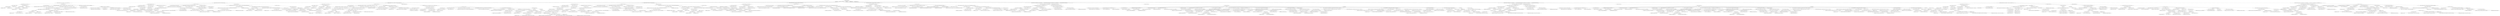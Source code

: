 digraph "createStreams" {  
"768" [label = <(METHOD,createStreams)<SUB>460</SUB>> ]
"80" [label = <(PARAM,this)<SUB>460</SUB>> ]
"769" [label = <(BLOCK,&lt;empty&gt;,&lt;empty&gt;)<SUB>460</SUB>> ]
"770" [label = <(CONTROL_STRUCTURE,if (out != null &amp;&amp; out.length &gt; 0),if (out != null &amp;&amp; out.length &gt; 0))<SUB>461</SUB>> ]
"771" [label = <(&lt;operator&gt;.logicalAnd,out != null &amp;&amp; out.length &gt; 0)<SUB>461</SUB>> ]
"772" [label = <(&lt;operator&gt;.notEquals,out != null)<SUB>461</SUB>> ]
"773" [label = <(&lt;operator&gt;.fieldAccess,this.out)<SUB>461</SUB>> ]
"774" [label = <(IDENTIFIER,this,out != null)<SUB>461</SUB>> ]
"775" [label = <(FIELD_IDENTIFIER,out,out)<SUB>461</SUB>> ]
"776" [label = <(LITERAL,null,out != null)<SUB>461</SUB>> ]
"777" [label = <(&lt;operator&gt;.greaterThan,out.length &gt; 0)<SUB>461</SUB>> ]
"778" [label = <(&lt;operator&gt;.fieldAccess,out.length)<SUB>461</SUB>> ]
"779" [label = <(&lt;operator&gt;.fieldAccess,this.out)<SUB>461</SUB>> ]
"780" [label = <(IDENTIFIER,this,out.length &gt; 0)<SUB>461</SUB>> ]
"781" [label = <(FIELD_IDENTIFIER,out,out)<SUB>461</SUB>> ]
"782" [label = <(FIELD_IDENTIFIER,length,length)<SUB>461</SUB>> ]
"783" [label = <(LITERAL,0,out.length &gt; 0)<SUB>461</SUB>> ]
"784" [label = <(BLOCK,&lt;empty&gt;,&lt;empty&gt;)<SUB>461</SUB>> ]
"785" [label = <(LOCAL,String logHead: java.lang.String)> ]
"786" [label = <(&lt;operator&gt;.assignment,String logHead = new StringBuffer(&quot;Output &quot;).append(((append) ? &quot;appended&quot; : &quot;redirected&quot;)).append(&quot; to &quot;).toString())<SUB>462</SUB>> ]
"787" [label = <(IDENTIFIER,logHead,String logHead = new StringBuffer(&quot;Output &quot;).append(((append) ? &quot;appended&quot; : &quot;redirected&quot;)).append(&quot; to &quot;).toString())<SUB>462</SUB>> ]
"788" [label = <(toString,new StringBuffer(&quot;Output &quot;).append(((append) ? &quot;appended&quot; : &quot;redirected&quot;)).append(&quot; to &quot;).toString())<SUB>462</SUB>> ]
"789" [label = <(append,new StringBuffer(&quot;Output &quot;).append(((append) ? &quot;appended&quot; : &quot;redirected&quot;)).append(&quot; to &quot;))<SUB>462</SUB>> ]
"790" [label = <(append,new StringBuffer(&quot;Output &quot;).append(((append) ? &quot;appended&quot; : &quot;redirected&quot;)))<SUB>462</SUB>> ]
"791" [label = <(BLOCK,&lt;empty&gt;,&lt;empty&gt;)<SUB>462</SUB>> ]
"792" [label = <(&lt;operator&gt;.assignment,&lt;empty&gt;)> ]
"793" [label = <(IDENTIFIER,$obj7,&lt;empty&gt;)> ]
"794" [label = <(&lt;operator&gt;.alloc,new StringBuffer(&quot;Output &quot;))<SUB>462</SUB>> ]
"795" [label = <(&lt;init&gt;,new StringBuffer(&quot;Output &quot;))<SUB>462</SUB>> ]
"796" [label = <(IDENTIFIER,$obj7,new StringBuffer(&quot;Output &quot;))> ]
"797" [label = <(LITERAL,&quot;Output &quot;,new StringBuffer(&quot;Output &quot;))<SUB>462</SUB>> ]
"798" [label = <(IDENTIFIER,$obj7,&lt;empty&gt;)> ]
"799" [label = <(&lt;operator&gt;.conditional,(append) ? &quot;appended&quot; : &quot;redirected&quot;)<SUB>463</SUB>> ]
"800" [label = <(&lt;operator&gt;.fieldAccess,this.append)<SUB>463</SUB>> ]
"801" [label = <(IDENTIFIER,this,(append) ? &quot;appended&quot; : &quot;redirected&quot;)<SUB>463</SUB>> ]
"802" [label = <(FIELD_IDENTIFIER,append,append)<SUB>463</SUB>> ]
"803" [label = <(LITERAL,&quot;appended&quot;,(append) ? &quot;appended&quot; : &quot;redirected&quot;)<SUB>463</SUB>> ]
"804" [label = <(LITERAL,&quot;redirected&quot;,(append) ? &quot;appended&quot; : &quot;redirected&quot;)<SUB>463</SUB>> ]
"805" [label = <(LITERAL,&quot; to &quot;,new StringBuffer(&quot;Output &quot;).append(((append) ? &quot;appended&quot; : &quot;redirected&quot;)).append(&quot; to &quot;))<SUB>464</SUB>> ]
"806" [label = <(&lt;operator&gt;.assignment,this.outputStream = foldFiles(out, logHead, Project.MSG_VERBOSE))<SUB>465</SUB>> ]
"807" [label = <(&lt;operator&gt;.fieldAccess,this.outputStream)<SUB>465</SUB>> ]
"808" [label = <(IDENTIFIER,this,this.outputStream = foldFiles(out, logHead, Project.MSG_VERBOSE))<SUB>465</SUB>> ]
"809" [label = <(FIELD_IDENTIFIER,outputStream,outputStream)<SUB>465</SUB>> ]
"810" [label = <(foldFiles,foldFiles(out, logHead, Project.MSG_VERBOSE))<SUB>465</SUB>> ]
"79" [label = <(IDENTIFIER,this,foldFiles(out, logHead, Project.MSG_VERBOSE))<SUB>465</SUB>> ]
"811" [label = <(&lt;operator&gt;.fieldAccess,this.out)<SUB>465</SUB>> ]
"812" [label = <(IDENTIFIER,this,foldFiles(out, logHead, Project.MSG_VERBOSE))<SUB>465</SUB>> ]
"813" [label = <(FIELD_IDENTIFIER,out,out)<SUB>465</SUB>> ]
"814" [label = <(IDENTIFIER,logHead,foldFiles(out, logHead, Project.MSG_VERBOSE))<SUB>465</SUB>> ]
"815" [label = <(&lt;operator&gt;.fieldAccess,Project.MSG_VERBOSE)<SUB>465</SUB>> ]
"816" [label = <(IDENTIFIER,Project,foldFiles(out, logHead, Project.MSG_VERBOSE))<SUB>465</SUB>> ]
"817" [label = <(FIELD_IDENTIFIER,MSG_VERBOSE,MSG_VERBOSE)<SUB>465</SUB>> ]
"818" [label = <(CONTROL_STRUCTURE,if (outputProperty != null),if (outputProperty != null))<SUB>467</SUB>> ]
"819" [label = <(&lt;operator&gt;.notEquals,outputProperty != null)<SUB>467</SUB>> ]
"820" [label = <(&lt;operator&gt;.fieldAccess,this.outputProperty)<SUB>467</SUB>> ]
"821" [label = <(IDENTIFIER,this,outputProperty != null)<SUB>467</SUB>> ]
"822" [label = <(FIELD_IDENTIFIER,outputProperty,outputProperty)<SUB>467</SUB>> ]
"823" [label = <(LITERAL,null,outputProperty != null)<SUB>467</SUB>> ]
"824" [label = <(BLOCK,&lt;empty&gt;,&lt;empty&gt;)<SUB>467</SUB>> ]
"825" [label = <(CONTROL_STRUCTURE,if (baos == null),if (baos == null))<SUB>468</SUB>> ]
"826" [label = <(&lt;operator&gt;.equals,baos == null)<SUB>468</SUB>> ]
"827" [label = <(&lt;operator&gt;.fieldAccess,this.baos)<SUB>468</SUB>> ]
"828" [label = <(IDENTIFIER,this,baos == null)<SUB>468</SUB>> ]
"829" [label = <(FIELD_IDENTIFIER,baos,baos)<SUB>468</SUB>> ]
"830" [label = <(LITERAL,null,baos == null)<SUB>468</SUB>> ]
"831" [label = <(BLOCK,&lt;empty&gt;,&lt;empty&gt;)<SUB>468</SUB>> ]
"832" [label = <(&lt;operator&gt;.assignment,this.baos = new PropertyOutputStream(outputProperty))<SUB>469</SUB>> ]
"833" [label = <(&lt;operator&gt;.fieldAccess,this.baos)<SUB>469</SUB>> ]
"834" [label = <(IDENTIFIER,this,this.baos = new PropertyOutputStream(outputProperty))<SUB>469</SUB>> ]
"835" [label = <(FIELD_IDENTIFIER,baos,baos)<SUB>469</SUB>> ]
"836" [label = <(BLOCK,&lt;empty&gt;,&lt;empty&gt;)<SUB>469</SUB>> ]
"837" [label = <(&lt;operator&gt;.assignment,&lt;empty&gt;)> ]
"838" [label = <(IDENTIFIER,$obj8,&lt;empty&gt;)> ]
"839" [label = <(&lt;operator&gt;.alloc,new PropertyOutputStream(outputProperty))<SUB>469</SUB>> ]
"840" [label = <(&lt;init&gt;,new PropertyOutputStream(outputProperty))<SUB>469</SUB>> ]
"841" [label = <(IDENTIFIER,$obj8,new PropertyOutputStream(outputProperty))> ]
"842" [label = <(&lt;operator&gt;.fieldAccess,this.outputProperty)<SUB>469</SUB>> ]
"843" [label = <(IDENTIFIER,this,new PropertyOutputStream(outputProperty))<SUB>469</SUB>> ]
"844" [label = <(FIELD_IDENTIFIER,outputProperty,outputProperty)<SUB>469</SUB>> ]
"845" [label = <(IDENTIFIER,$obj8,&lt;empty&gt;)> ]
"846" [label = <(log,log(&quot;Output redirected to property: &quot; + outputProperty, Project.MSG_VERBOSE))<SUB>470</SUB>> ]
"847" [label = <(&lt;operator&gt;.fieldAccess,this.managingTask)<SUB>470</SUB>> ]
"848" [label = <(IDENTIFIER,this,log(&quot;Output redirected to property: &quot; + outputProperty, Project.MSG_VERBOSE))<SUB>470</SUB>> ]
"849" [label = <(FIELD_IDENTIFIER,managingTask,managingTask)<SUB>470</SUB>> ]
"850" [label = <(&lt;operator&gt;.addition,&quot;Output redirected to property: &quot; + outputProperty)<SUB>470</SUB>> ]
"851" [label = <(LITERAL,&quot;Output redirected to property: &quot;,&quot;Output redirected to property: &quot; + outputProperty)<SUB>470</SUB>> ]
"852" [label = <(&lt;operator&gt;.fieldAccess,this.outputProperty)<SUB>471</SUB>> ]
"853" [label = <(IDENTIFIER,this,&quot;Output redirected to property: &quot; + outputProperty)<SUB>471</SUB>> ]
"854" [label = <(FIELD_IDENTIFIER,outputProperty,outputProperty)<SUB>471</SUB>> ]
"855" [label = <(&lt;operator&gt;.fieldAccess,Project.MSG_VERBOSE)<SUB>471</SUB>> ]
"856" [label = <(IDENTIFIER,Project,log(&quot;Output redirected to property: &quot; + outputProperty, Project.MSG_VERBOSE))<SUB>471</SUB>> ]
"857" [label = <(FIELD_IDENTIFIER,MSG_VERBOSE,MSG_VERBOSE)<SUB>471</SUB>> ]
"82" [label = <(LOCAL,OutputStream keepAliveOutput: java.io.OutputStream)> ]
"858" [label = <(&lt;operator&gt;.assignment,OutputStream keepAliveOutput = new KeepAliveOutputStream(baos))<SUB>474</SUB>> ]
"859" [label = <(IDENTIFIER,keepAliveOutput,OutputStream keepAliveOutput = new KeepAliveOutputStream(baos))<SUB>474</SUB>> ]
"860" [label = <(&lt;operator&gt;.alloc,new KeepAliveOutputStream(baos))<SUB>474</SUB>> ]
"861" [label = <(&lt;init&gt;,new KeepAliveOutputStream(baos))<SUB>474</SUB>> ]
"81" [label = <(IDENTIFIER,keepAliveOutput,new KeepAliveOutputStream(baos))<SUB>474</SUB>> ]
"862" [label = <(&lt;operator&gt;.fieldAccess,this.baos)<SUB>474</SUB>> ]
"863" [label = <(IDENTIFIER,this,new KeepAliveOutputStream(baos))<SUB>474</SUB>> ]
"864" [label = <(FIELD_IDENTIFIER,baos,baos)<SUB>474</SUB>> ]
"865" [label = <(&lt;operator&gt;.assignment,this.outputStream = (outputStream == null) ? keepAliveOutput : new TeeOutputStream(outputStream, keepAliveOutput))<SUB>475</SUB>> ]
"866" [label = <(&lt;operator&gt;.fieldAccess,this.outputStream)<SUB>475</SUB>> ]
"867" [label = <(IDENTIFIER,this,this.outputStream = (outputStream == null) ? keepAliveOutput : new TeeOutputStream(outputStream, keepAliveOutput))<SUB>475</SUB>> ]
"868" [label = <(FIELD_IDENTIFIER,outputStream,outputStream)<SUB>475</SUB>> ]
"869" [label = <(&lt;operator&gt;.conditional,(outputStream == null) ? keepAliveOutput : new TeeOutputStream(outputStream, keepAliveOutput))<SUB>475</SUB>> ]
"870" [label = <(&lt;operator&gt;.equals,outputStream == null)<SUB>475</SUB>> ]
"871" [label = <(&lt;operator&gt;.fieldAccess,this.outputStream)<SUB>475</SUB>> ]
"872" [label = <(IDENTIFIER,this,outputStream == null)<SUB>475</SUB>> ]
"873" [label = <(FIELD_IDENTIFIER,outputStream,outputStream)<SUB>475</SUB>> ]
"874" [label = <(LITERAL,null,outputStream == null)<SUB>475</SUB>> ]
"875" [label = <(IDENTIFIER,keepAliveOutput,(outputStream == null) ? keepAliveOutput : new TeeOutputStream(outputStream, keepAliveOutput))<SUB>475</SUB>> ]
"876" [label = <(BLOCK,&lt;empty&gt;,&lt;empty&gt;)<SUB>476</SUB>> ]
"877" [label = <(&lt;operator&gt;.assignment,&lt;empty&gt;)> ]
"878" [label = <(IDENTIFIER,$obj10,&lt;empty&gt;)> ]
"879" [label = <(&lt;operator&gt;.alloc,new TeeOutputStream(outputStream, keepAliveOutput))<SUB>476</SUB>> ]
"880" [label = <(&lt;init&gt;,new TeeOutputStream(outputStream, keepAliveOutput))<SUB>476</SUB>> ]
"881" [label = <(IDENTIFIER,$obj10,new TeeOutputStream(outputStream, keepAliveOutput))> ]
"882" [label = <(&lt;operator&gt;.fieldAccess,this.outputStream)<SUB>476</SUB>> ]
"883" [label = <(IDENTIFIER,this,new TeeOutputStream(outputStream, keepAliveOutput))<SUB>476</SUB>> ]
"884" [label = <(FIELD_IDENTIFIER,outputStream,outputStream)<SUB>476</SUB>> ]
"885" [label = <(IDENTIFIER,keepAliveOutput,new TeeOutputStream(outputStream, keepAliveOutput))<SUB>476</SUB>> ]
"886" [label = <(IDENTIFIER,$obj10,&lt;empty&gt;)> ]
"887" [label = <(CONTROL_STRUCTURE,else,else)<SUB>477</SUB>> ]
"888" [label = <(BLOCK,&lt;empty&gt;,&lt;empty&gt;)<SUB>477</SUB>> ]
"889" [label = <(&lt;operator&gt;.assignment,this.baos = null)<SUB>478</SUB>> ]
"890" [label = <(&lt;operator&gt;.fieldAccess,this.baos)<SUB>478</SUB>> ]
"891" [label = <(IDENTIFIER,this,this.baos = null)<SUB>478</SUB>> ]
"892" [label = <(FIELD_IDENTIFIER,baos,baos)<SUB>478</SUB>> ]
"893" [label = <(LITERAL,null,this.baos = null)<SUB>478</SUB>> ]
"894" [label = <(CONTROL_STRUCTURE,if (error != null &amp;&amp; error.length &gt; 0),if (error != null &amp;&amp; error.length &gt; 0))<SUB>481</SUB>> ]
"895" [label = <(&lt;operator&gt;.logicalAnd,error != null &amp;&amp; error.length &gt; 0)<SUB>481</SUB>> ]
"896" [label = <(&lt;operator&gt;.notEquals,error != null)<SUB>481</SUB>> ]
"897" [label = <(&lt;operator&gt;.fieldAccess,this.error)<SUB>481</SUB>> ]
"898" [label = <(IDENTIFIER,this,error != null)<SUB>481</SUB>> ]
"899" [label = <(FIELD_IDENTIFIER,error,error)<SUB>481</SUB>> ]
"900" [label = <(LITERAL,null,error != null)<SUB>481</SUB>> ]
"901" [label = <(&lt;operator&gt;.greaterThan,error.length &gt; 0)<SUB>481</SUB>> ]
"902" [label = <(&lt;operator&gt;.fieldAccess,error.length)<SUB>481</SUB>> ]
"903" [label = <(&lt;operator&gt;.fieldAccess,this.error)<SUB>481</SUB>> ]
"904" [label = <(IDENTIFIER,this,error.length &gt; 0)<SUB>481</SUB>> ]
"905" [label = <(FIELD_IDENTIFIER,error,error)<SUB>481</SUB>> ]
"906" [label = <(FIELD_IDENTIFIER,length,length)<SUB>481</SUB>> ]
"907" [label = <(LITERAL,0,error.length &gt; 0)<SUB>481</SUB>> ]
"908" [label = <(BLOCK,&lt;empty&gt;,&lt;empty&gt;)<SUB>481</SUB>> ]
"909" [label = <(LOCAL,String logHead: java.lang.String)> ]
"910" [label = <(&lt;operator&gt;.assignment,String logHead = new StringBuffer(&quot;Error &quot;).append(((append) ? &quot;appended&quot; : &quot;redirected&quot;)).append(&quot; to &quot;).toString())<SUB>482</SUB>> ]
"911" [label = <(IDENTIFIER,logHead,String logHead = new StringBuffer(&quot;Error &quot;).append(((append) ? &quot;appended&quot; : &quot;redirected&quot;)).append(&quot; to &quot;).toString())<SUB>482</SUB>> ]
"912" [label = <(toString,new StringBuffer(&quot;Error &quot;).append(((append) ? &quot;appended&quot; : &quot;redirected&quot;)).append(&quot; to &quot;).toString())<SUB>482</SUB>> ]
"913" [label = <(append,new StringBuffer(&quot;Error &quot;).append(((append) ? &quot;appended&quot; : &quot;redirected&quot;)).append(&quot; to &quot;))<SUB>482</SUB>> ]
"914" [label = <(append,new StringBuffer(&quot;Error &quot;).append(((append) ? &quot;appended&quot; : &quot;redirected&quot;)))<SUB>482</SUB>> ]
"915" [label = <(BLOCK,&lt;empty&gt;,&lt;empty&gt;)<SUB>482</SUB>> ]
"916" [label = <(&lt;operator&gt;.assignment,&lt;empty&gt;)> ]
"917" [label = <(IDENTIFIER,$obj11,&lt;empty&gt;)> ]
"918" [label = <(&lt;operator&gt;.alloc,new StringBuffer(&quot;Error &quot;))<SUB>482</SUB>> ]
"919" [label = <(&lt;init&gt;,new StringBuffer(&quot;Error &quot;))<SUB>482</SUB>> ]
"920" [label = <(IDENTIFIER,$obj11,new StringBuffer(&quot;Error &quot;))> ]
"921" [label = <(LITERAL,&quot;Error &quot;,new StringBuffer(&quot;Error &quot;))<SUB>482</SUB>> ]
"922" [label = <(IDENTIFIER,$obj11,&lt;empty&gt;)> ]
"923" [label = <(&lt;operator&gt;.conditional,(append) ? &quot;appended&quot; : &quot;redirected&quot;)<SUB>483</SUB>> ]
"924" [label = <(&lt;operator&gt;.fieldAccess,this.append)<SUB>483</SUB>> ]
"925" [label = <(IDENTIFIER,this,(append) ? &quot;appended&quot; : &quot;redirected&quot;)<SUB>483</SUB>> ]
"926" [label = <(FIELD_IDENTIFIER,append,append)<SUB>483</SUB>> ]
"927" [label = <(LITERAL,&quot;appended&quot;,(append) ? &quot;appended&quot; : &quot;redirected&quot;)<SUB>483</SUB>> ]
"928" [label = <(LITERAL,&quot;redirected&quot;,(append) ? &quot;appended&quot; : &quot;redirected&quot;)<SUB>483</SUB>> ]
"929" [label = <(LITERAL,&quot; to &quot;,new StringBuffer(&quot;Error &quot;).append(((append) ? &quot;appended&quot; : &quot;redirected&quot;)).append(&quot; to &quot;))<SUB>484</SUB>> ]
"930" [label = <(&lt;operator&gt;.assignment,this.errorStream = foldFiles(error, logHead, Project.MSG_VERBOSE))<SUB>485</SUB>> ]
"931" [label = <(&lt;operator&gt;.fieldAccess,this.errorStream)<SUB>485</SUB>> ]
"932" [label = <(IDENTIFIER,this,this.errorStream = foldFiles(error, logHead, Project.MSG_VERBOSE))<SUB>485</SUB>> ]
"933" [label = <(FIELD_IDENTIFIER,errorStream,errorStream)<SUB>485</SUB>> ]
"934" [label = <(foldFiles,foldFiles(error, logHead, Project.MSG_VERBOSE))<SUB>485</SUB>> ]
"83" [label = <(IDENTIFIER,this,foldFiles(error, logHead, Project.MSG_VERBOSE))<SUB>485</SUB>> ]
"935" [label = <(&lt;operator&gt;.fieldAccess,this.error)<SUB>485</SUB>> ]
"936" [label = <(IDENTIFIER,this,foldFiles(error, logHead, Project.MSG_VERBOSE))<SUB>485</SUB>> ]
"937" [label = <(FIELD_IDENTIFIER,error,error)<SUB>485</SUB>> ]
"938" [label = <(IDENTIFIER,logHead,foldFiles(error, logHead, Project.MSG_VERBOSE))<SUB>485</SUB>> ]
"939" [label = <(&lt;operator&gt;.fieldAccess,Project.MSG_VERBOSE)<SUB>485</SUB>> ]
"940" [label = <(IDENTIFIER,Project,foldFiles(error, logHead, Project.MSG_VERBOSE))<SUB>485</SUB>> ]
"941" [label = <(FIELD_IDENTIFIER,MSG_VERBOSE,MSG_VERBOSE)<SUB>485</SUB>> ]
"942" [label = <(CONTROL_STRUCTURE,else,else)<SUB>486</SUB>> ]
"943" [label = <(CONTROL_STRUCTURE,if (!(logError || outputStream == null)),if (!(logError || outputStream == null)))<SUB>486</SUB>> ]
"944" [label = <(&lt;operator&gt;.logicalNot,!(logError || outputStream == null))<SUB>486</SUB>> ]
"945" [label = <(&lt;operator&gt;.logicalOr,logError || outputStream == null)<SUB>486</SUB>> ]
"946" [label = <(&lt;operator&gt;.fieldAccess,this.logError)<SUB>486</SUB>> ]
"947" [label = <(IDENTIFIER,this,logError || outputStream == null)<SUB>486</SUB>> ]
"948" [label = <(FIELD_IDENTIFIER,logError,logError)<SUB>486</SUB>> ]
"949" [label = <(&lt;operator&gt;.equals,outputStream == null)<SUB>486</SUB>> ]
"950" [label = <(&lt;operator&gt;.fieldAccess,this.outputStream)<SUB>486</SUB>> ]
"951" [label = <(IDENTIFIER,this,outputStream == null)<SUB>486</SUB>> ]
"952" [label = <(FIELD_IDENTIFIER,outputStream,outputStream)<SUB>486</SUB>> ]
"953" [label = <(LITERAL,null,outputStream == null)<SUB>486</SUB>> ]
"954" [label = <(BLOCK,&lt;empty&gt;,&lt;empty&gt;)<SUB>486</SUB>> ]
"955" [label = <(LOCAL,long funnelTimeout: long)> ]
"956" [label = <(&lt;operator&gt;.assignment,long funnelTimeout = 0L)<SUB>487</SUB>> ]
"957" [label = <(IDENTIFIER,funnelTimeout,long funnelTimeout = 0L)<SUB>487</SUB>> ]
"958" [label = <(LITERAL,0L,long funnelTimeout = 0L)<SUB>487</SUB>> ]
"85" [label = <(LOCAL,OutputStreamFunneler funneler: org.apache.tools.ant.util.OutputStreamFunneler)> ]
"959" [label = <(&lt;operator&gt;.assignment,OutputStreamFunneler funneler = new OutputStreamFunneler(outputStream, funnelTimeout))<SUB>488</SUB>> ]
"960" [label = <(IDENTIFIER,funneler,OutputStreamFunneler funneler = new OutputStreamFunneler(outputStream, funnelTimeout))<SUB>488</SUB>> ]
"961" [label = <(&lt;operator&gt;.alloc,new OutputStreamFunneler(outputStream, funnelTimeout))<SUB>489</SUB>> ]
"962" [label = <(&lt;init&gt;,new OutputStreamFunneler(outputStream, funnelTimeout))<SUB>489</SUB>> ]
"84" [label = <(IDENTIFIER,funneler,new OutputStreamFunneler(outputStream, funnelTimeout))<SUB>488</SUB>> ]
"963" [label = <(&lt;operator&gt;.fieldAccess,this.outputStream)<SUB>489</SUB>> ]
"964" [label = <(IDENTIFIER,this,new OutputStreamFunneler(outputStream, funnelTimeout))<SUB>489</SUB>> ]
"965" [label = <(FIELD_IDENTIFIER,outputStream,outputStream)<SUB>489</SUB>> ]
"966" [label = <(IDENTIFIER,funnelTimeout,new OutputStreamFunneler(outputStream, funnelTimeout))<SUB>489</SUB>> ]
"967" [label = <(CONTROL_STRUCTURE,try,try)<SUB>490</SUB>> ]
"968" [label = <(BLOCK,try,try)<SUB>490</SUB>> ]
"969" [label = <(&lt;operator&gt;.assignment,this.outputStream = getFunnelInstance())<SUB>491</SUB>> ]
"970" [label = <(&lt;operator&gt;.fieldAccess,this.outputStream)<SUB>491</SUB>> ]
"971" [label = <(IDENTIFIER,this,this.outputStream = getFunnelInstance())<SUB>491</SUB>> ]
"972" [label = <(FIELD_IDENTIFIER,outputStream,outputStream)<SUB>491</SUB>> ]
"973" [label = <(getFunnelInstance,getFunnelInstance())<SUB>491</SUB>> ]
"974" [label = <(IDENTIFIER,funneler,getFunnelInstance())<SUB>491</SUB>> ]
"975" [label = <(&lt;operator&gt;.assignment,this.errorStream = getFunnelInstance())<SUB>492</SUB>> ]
"976" [label = <(&lt;operator&gt;.fieldAccess,this.errorStream)<SUB>492</SUB>> ]
"977" [label = <(IDENTIFIER,this,this.errorStream = getFunnelInstance())<SUB>492</SUB>> ]
"978" [label = <(FIELD_IDENTIFIER,errorStream,errorStream)<SUB>492</SUB>> ]
"979" [label = <(getFunnelInstance,getFunnelInstance())<SUB>492</SUB>> ]
"980" [label = <(IDENTIFIER,funneler,getFunnelInstance())<SUB>492</SUB>> ]
"981" [label = <(BLOCK,catch,catch)> ]
"982" [label = <(BLOCK,&lt;empty&gt;,&lt;empty&gt;)<SUB>493</SUB>> ]
"983" [label = <(&lt;operator&gt;.throw,throw new BuildException(&quot;error splitting output/error streams&quot;, eyeOhEx);)<SUB>494</SUB>> ]
"984" [label = <(BLOCK,&lt;empty&gt;,&lt;empty&gt;)<SUB>494</SUB>> ]
"985" [label = <(&lt;operator&gt;.assignment,&lt;empty&gt;)> ]
"986" [label = <(IDENTIFIER,$obj13,&lt;empty&gt;)> ]
"987" [label = <(&lt;operator&gt;.alloc,new BuildException(&quot;error splitting output/error streams&quot;, eyeOhEx))<SUB>494</SUB>> ]
"988" [label = <(&lt;init&gt;,new BuildException(&quot;error splitting output/error streams&quot;, eyeOhEx))<SUB>494</SUB>> ]
"989" [label = <(IDENTIFIER,$obj13,new BuildException(&quot;error splitting output/error streams&quot;, eyeOhEx))> ]
"990" [label = <(LITERAL,&quot;error splitting output/error streams&quot;,new BuildException(&quot;error splitting output/error streams&quot;, eyeOhEx))<SUB>495</SUB>> ]
"991" [label = <(IDENTIFIER,eyeOhEx,new BuildException(&quot;error splitting output/error streams&quot;, eyeOhEx))<SUB>495</SUB>> ]
"992" [label = <(IDENTIFIER,$obj13,&lt;empty&gt;)> ]
"993" [label = <(CONTROL_STRUCTURE,if (errorProperty != null),if (errorProperty != null))<SUB>498</SUB>> ]
"994" [label = <(&lt;operator&gt;.notEquals,errorProperty != null)<SUB>498</SUB>> ]
"995" [label = <(&lt;operator&gt;.fieldAccess,this.errorProperty)<SUB>498</SUB>> ]
"996" [label = <(IDENTIFIER,this,errorProperty != null)<SUB>498</SUB>> ]
"997" [label = <(FIELD_IDENTIFIER,errorProperty,errorProperty)<SUB>498</SUB>> ]
"998" [label = <(LITERAL,null,errorProperty != null)<SUB>498</SUB>> ]
"999" [label = <(BLOCK,&lt;empty&gt;,&lt;empty&gt;)<SUB>498</SUB>> ]
"1000" [label = <(CONTROL_STRUCTURE,if (errorBaos == null),if (errorBaos == null))<SUB>499</SUB>> ]
"1001" [label = <(&lt;operator&gt;.equals,errorBaos == null)<SUB>499</SUB>> ]
"1002" [label = <(&lt;operator&gt;.fieldAccess,this.errorBaos)<SUB>499</SUB>> ]
"1003" [label = <(IDENTIFIER,this,errorBaos == null)<SUB>499</SUB>> ]
"1004" [label = <(FIELD_IDENTIFIER,errorBaos,errorBaos)<SUB>499</SUB>> ]
"1005" [label = <(LITERAL,null,errorBaos == null)<SUB>499</SUB>> ]
"1006" [label = <(BLOCK,&lt;empty&gt;,&lt;empty&gt;)<SUB>499</SUB>> ]
"1007" [label = <(&lt;operator&gt;.assignment,this.errorBaos = new PropertyOutputStream(errorProperty))<SUB>500</SUB>> ]
"1008" [label = <(&lt;operator&gt;.fieldAccess,this.errorBaos)<SUB>500</SUB>> ]
"1009" [label = <(IDENTIFIER,this,this.errorBaos = new PropertyOutputStream(errorProperty))<SUB>500</SUB>> ]
"1010" [label = <(FIELD_IDENTIFIER,errorBaos,errorBaos)<SUB>500</SUB>> ]
"1011" [label = <(BLOCK,&lt;empty&gt;,&lt;empty&gt;)<SUB>500</SUB>> ]
"1012" [label = <(&lt;operator&gt;.assignment,&lt;empty&gt;)> ]
"1013" [label = <(IDENTIFIER,$obj14,&lt;empty&gt;)> ]
"1014" [label = <(&lt;operator&gt;.alloc,new PropertyOutputStream(errorProperty))<SUB>500</SUB>> ]
"1015" [label = <(&lt;init&gt;,new PropertyOutputStream(errorProperty))<SUB>500</SUB>> ]
"1016" [label = <(IDENTIFIER,$obj14,new PropertyOutputStream(errorProperty))> ]
"1017" [label = <(&lt;operator&gt;.fieldAccess,this.errorProperty)<SUB>500</SUB>> ]
"1018" [label = <(IDENTIFIER,this,new PropertyOutputStream(errorProperty))<SUB>500</SUB>> ]
"1019" [label = <(FIELD_IDENTIFIER,errorProperty,errorProperty)<SUB>500</SUB>> ]
"1020" [label = <(IDENTIFIER,$obj14,&lt;empty&gt;)> ]
"1021" [label = <(log,log(&quot;Error redirected to property: &quot; + errorProperty, Project.MSG_VERBOSE))<SUB>501</SUB>> ]
"1022" [label = <(&lt;operator&gt;.fieldAccess,this.managingTask)<SUB>501</SUB>> ]
"1023" [label = <(IDENTIFIER,this,log(&quot;Error redirected to property: &quot; + errorProperty, Project.MSG_VERBOSE))<SUB>501</SUB>> ]
"1024" [label = <(FIELD_IDENTIFIER,managingTask,managingTask)<SUB>501</SUB>> ]
"1025" [label = <(&lt;operator&gt;.addition,&quot;Error redirected to property: &quot; + errorProperty)<SUB>501</SUB>> ]
"1026" [label = <(LITERAL,&quot;Error redirected to property: &quot;,&quot;Error redirected to property: &quot; + errorProperty)<SUB>501</SUB>> ]
"1027" [label = <(&lt;operator&gt;.fieldAccess,this.errorProperty)<SUB>501</SUB>> ]
"1028" [label = <(IDENTIFIER,this,&quot;Error redirected to property: &quot; + errorProperty)<SUB>501</SUB>> ]
"1029" [label = <(FIELD_IDENTIFIER,errorProperty,errorProperty)<SUB>501</SUB>> ]
"1030" [label = <(&lt;operator&gt;.fieldAccess,Project.MSG_VERBOSE)<SUB>502</SUB>> ]
"1031" [label = <(IDENTIFIER,Project,log(&quot;Error redirected to property: &quot; + errorProperty, Project.MSG_VERBOSE))<SUB>502</SUB>> ]
"1032" [label = <(FIELD_IDENTIFIER,MSG_VERBOSE,MSG_VERBOSE)<SUB>502</SUB>> ]
"87" [label = <(LOCAL,OutputStream keepAliveError: java.io.OutputStream)> ]
"1033" [label = <(&lt;operator&gt;.assignment,OutputStream keepAliveError = new KeepAliveOutputStream(errorBaos))<SUB>505</SUB>> ]
"1034" [label = <(IDENTIFIER,keepAliveError,OutputStream keepAliveError = new KeepAliveOutputStream(errorBaos))<SUB>505</SUB>> ]
"1035" [label = <(&lt;operator&gt;.alloc,new KeepAliveOutputStream(errorBaos))<SUB>505</SUB>> ]
"1036" [label = <(&lt;init&gt;,new KeepAliveOutputStream(errorBaos))<SUB>505</SUB>> ]
"86" [label = <(IDENTIFIER,keepAliveError,new KeepAliveOutputStream(errorBaos))<SUB>505</SUB>> ]
"1037" [label = <(&lt;operator&gt;.fieldAccess,this.errorBaos)<SUB>505</SUB>> ]
"1038" [label = <(IDENTIFIER,this,new KeepAliveOutputStream(errorBaos))<SUB>505</SUB>> ]
"1039" [label = <(FIELD_IDENTIFIER,errorBaos,errorBaos)<SUB>505</SUB>> ]
"1040" [label = <(&lt;operator&gt;.assignment,this.errorStream = (error == null || error.length == 0) ? keepAliveError : new TeeOutputStream(errorStream, keepAliveError))<SUB>506</SUB>> ]
"1041" [label = <(&lt;operator&gt;.fieldAccess,this.errorStream)<SUB>506</SUB>> ]
"1042" [label = <(IDENTIFIER,this,this.errorStream = (error == null || error.length == 0) ? keepAliveError : new TeeOutputStream(errorStream, keepAliveError))<SUB>506</SUB>> ]
"1043" [label = <(FIELD_IDENTIFIER,errorStream,errorStream)<SUB>506</SUB>> ]
"1044" [label = <(&lt;operator&gt;.conditional,(error == null || error.length == 0) ? keepAliveError : new TeeOutputStream(errorStream, keepAliveError))<SUB>506</SUB>> ]
"1045" [label = <(&lt;operator&gt;.logicalOr,error == null || error.length == 0)<SUB>506</SUB>> ]
"1046" [label = <(&lt;operator&gt;.equals,error == null)<SUB>506</SUB>> ]
"1047" [label = <(&lt;operator&gt;.fieldAccess,this.error)<SUB>506</SUB>> ]
"1048" [label = <(IDENTIFIER,this,error == null)<SUB>506</SUB>> ]
"1049" [label = <(FIELD_IDENTIFIER,error,error)<SUB>506</SUB>> ]
"1050" [label = <(LITERAL,null,error == null)<SUB>506</SUB>> ]
"1051" [label = <(&lt;operator&gt;.equals,error.length == 0)<SUB>506</SUB>> ]
"1052" [label = <(&lt;operator&gt;.fieldAccess,error.length)<SUB>506</SUB>> ]
"1053" [label = <(&lt;operator&gt;.fieldAccess,this.error)<SUB>506</SUB>> ]
"1054" [label = <(IDENTIFIER,this,error.length == 0)<SUB>506</SUB>> ]
"1055" [label = <(FIELD_IDENTIFIER,error,error)<SUB>506</SUB>> ]
"1056" [label = <(FIELD_IDENTIFIER,length,length)<SUB>506</SUB>> ]
"1057" [label = <(LITERAL,0,error.length == 0)<SUB>506</SUB>> ]
"1058" [label = <(IDENTIFIER,keepAliveError,(error == null || error.length == 0) ? keepAliveError : new TeeOutputStream(errorStream, keepAliveError))<SUB>506</SUB>> ]
"1059" [label = <(BLOCK,&lt;empty&gt;,&lt;empty&gt;)<SUB>507</SUB>> ]
"1060" [label = <(&lt;operator&gt;.assignment,&lt;empty&gt;)> ]
"1061" [label = <(IDENTIFIER,$obj16,&lt;empty&gt;)> ]
"1062" [label = <(&lt;operator&gt;.alloc,new TeeOutputStream(errorStream, keepAliveError))<SUB>507</SUB>> ]
"1063" [label = <(&lt;init&gt;,new TeeOutputStream(errorStream, keepAliveError))<SUB>507</SUB>> ]
"1064" [label = <(IDENTIFIER,$obj16,new TeeOutputStream(errorStream, keepAliveError))> ]
"1065" [label = <(&lt;operator&gt;.fieldAccess,this.errorStream)<SUB>507</SUB>> ]
"1066" [label = <(IDENTIFIER,this,new TeeOutputStream(errorStream, keepAliveError))<SUB>507</SUB>> ]
"1067" [label = <(FIELD_IDENTIFIER,errorStream,errorStream)<SUB>507</SUB>> ]
"1068" [label = <(IDENTIFIER,keepAliveError,new TeeOutputStream(errorStream, keepAliveError))<SUB>507</SUB>> ]
"1069" [label = <(IDENTIFIER,$obj16,&lt;empty&gt;)> ]
"1070" [label = <(CONTROL_STRUCTURE,else,else)<SUB>508</SUB>> ]
"1071" [label = <(BLOCK,&lt;empty&gt;,&lt;empty&gt;)<SUB>508</SUB>> ]
"1072" [label = <(&lt;operator&gt;.assignment,this.errorBaos = null)<SUB>509</SUB>> ]
"1073" [label = <(&lt;operator&gt;.fieldAccess,this.errorBaos)<SUB>509</SUB>> ]
"1074" [label = <(IDENTIFIER,this,this.errorBaos = null)<SUB>509</SUB>> ]
"1075" [label = <(FIELD_IDENTIFIER,errorBaos,errorBaos)<SUB>509</SUB>> ]
"1076" [label = <(LITERAL,null,this.errorBaos = null)<SUB>509</SUB>> ]
"1077" [label = <(CONTROL_STRUCTURE,if (alwaysLog || outputStream == null),if (alwaysLog || outputStream == null))<SUB>511</SUB>> ]
"1078" [label = <(&lt;operator&gt;.logicalOr,alwaysLog || outputStream == null)<SUB>511</SUB>> ]
"1079" [label = <(&lt;operator&gt;.fieldAccess,this.alwaysLog)<SUB>511</SUB>> ]
"1080" [label = <(IDENTIFIER,this,alwaysLog || outputStream == null)<SUB>511</SUB>> ]
"1081" [label = <(FIELD_IDENTIFIER,alwaysLog,alwaysLog)<SUB>511</SUB>> ]
"1082" [label = <(&lt;operator&gt;.equals,outputStream == null)<SUB>511</SUB>> ]
"1083" [label = <(&lt;operator&gt;.fieldAccess,this.outputStream)<SUB>511</SUB>> ]
"1084" [label = <(IDENTIFIER,this,outputStream == null)<SUB>511</SUB>> ]
"1085" [label = <(FIELD_IDENTIFIER,outputStream,outputStream)<SUB>511</SUB>> ]
"1086" [label = <(LITERAL,null,outputStream == null)<SUB>511</SUB>> ]
"1087" [label = <(BLOCK,&lt;empty&gt;,&lt;empty&gt;)<SUB>511</SUB>> ]
"89" [label = <(LOCAL,OutputStream outputLog: java.io.OutputStream)> ]
"1088" [label = <(&lt;operator&gt;.assignment,OutputStream outputLog = new LogOutputStream(managingTask, Project.MSG_INFO))<SUB>512</SUB>> ]
"1089" [label = <(IDENTIFIER,outputLog,OutputStream outputLog = new LogOutputStream(managingTask, Project.MSG_INFO))<SUB>512</SUB>> ]
"1090" [label = <(&lt;operator&gt;.alloc,new LogOutputStream(managingTask, Project.MSG_INFO))<SUB>513</SUB>> ]
"1091" [label = <(&lt;init&gt;,new LogOutputStream(managingTask, Project.MSG_INFO))<SUB>513</SUB>> ]
"88" [label = <(IDENTIFIER,outputLog,new LogOutputStream(managingTask, Project.MSG_INFO))<SUB>512</SUB>> ]
"1092" [label = <(&lt;operator&gt;.fieldAccess,this.managingTask)<SUB>513</SUB>> ]
"1093" [label = <(IDENTIFIER,this,new LogOutputStream(managingTask, Project.MSG_INFO))<SUB>513</SUB>> ]
"1094" [label = <(FIELD_IDENTIFIER,managingTask,managingTask)<SUB>513</SUB>> ]
"1095" [label = <(&lt;operator&gt;.fieldAccess,Project.MSG_INFO)<SUB>513</SUB>> ]
"1096" [label = <(IDENTIFIER,Project,new LogOutputStream(managingTask, Project.MSG_INFO))<SUB>513</SUB>> ]
"1097" [label = <(FIELD_IDENTIFIER,MSG_INFO,MSG_INFO)<SUB>513</SUB>> ]
"1098" [label = <(&lt;operator&gt;.assignment,this.outputStream = (outputStream == null) ? outputLog : new TeeOutputStream(outputLog, outputStream))<SUB>514</SUB>> ]
"1099" [label = <(&lt;operator&gt;.fieldAccess,this.outputStream)<SUB>514</SUB>> ]
"1100" [label = <(IDENTIFIER,this,this.outputStream = (outputStream == null) ? outputLog : new TeeOutputStream(outputLog, outputStream))<SUB>514</SUB>> ]
"1101" [label = <(FIELD_IDENTIFIER,outputStream,outputStream)<SUB>514</SUB>> ]
"1102" [label = <(&lt;operator&gt;.conditional,(outputStream == null) ? outputLog : new TeeOutputStream(outputLog, outputStream))<SUB>514</SUB>> ]
"1103" [label = <(&lt;operator&gt;.equals,outputStream == null)<SUB>514</SUB>> ]
"1104" [label = <(&lt;operator&gt;.fieldAccess,this.outputStream)<SUB>514</SUB>> ]
"1105" [label = <(IDENTIFIER,this,outputStream == null)<SUB>514</SUB>> ]
"1106" [label = <(FIELD_IDENTIFIER,outputStream,outputStream)<SUB>514</SUB>> ]
"1107" [label = <(LITERAL,null,outputStream == null)<SUB>514</SUB>> ]
"1108" [label = <(IDENTIFIER,outputLog,(outputStream == null) ? outputLog : new TeeOutputStream(outputLog, outputStream))<SUB>515</SUB>> ]
"1109" [label = <(BLOCK,&lt;empty&gt;,&lt;empty&gt;)<SUB>515</SUB>> ]
"1110" [label = <(&lt;operator&gt;.assignment,&lt;empty&gt;)> ]
"1111" [label = <(IDENTIFIER,$obj18,&lt;empty&gt;)> ]
"1112" [label = <(&lt;operator&gt;.alloc,new TeeOutputStream(outputLog, outputStream))<SUB>515</SUB>> ]
"1113" [label = <(&lt;init&gt;,new TeeOutputStream(outputLog, outputStream))<SUB>515</SUB>> ]
"1114" [label = <(IDENTIFIER,$obj18,new TeeOutputStream(outputLog, outputStream))> ]
"1115" [label = <(IDENTIFIER,outputLog,new TeeOutputStream(outputLog, outputStream))<SUB>515</SUB>> ]
"1116" [label = <(&lt;operator&gt;.fieldAccess,this.outputStream)<SUB>515</SUB>> ]
"1117" [label = <(IDENTIFIER,this,new TeeOutputStream(outputLog, outputStream))<SUB>515</SUB>> ]
"1118" [label = <(FIELD_IDENTIFIER,outputStream,outputStream)<SUB>515</SUB>> ]
"1119" [label = <(IDENTIFIER,$obj18,&lt;empty&gt;)> ]
"1120" [label = <(CONTROL_STRUCTURE,if (alwaysLog || errorStream == null),if (alwaysLog || errorStream == null))<SUB>517</SUB>> ]
"1121" [label = <(&lt;operator&gt;.logicalOr,alwaysLog || errorStream == null)<SUB>517</SUB>> ]
"1122" [label = <(&lt;operator&gt;.fieldAccess,this.alwaysLog)<SUB>517</SUB>> ]
"1123" [label = <(IDENTIFIER,this,alwaysLog || errorStream == null)<SUB>517</SUB>> ]
"1124" [label = <(FIELD_IDENTIFIER,alwaysLog,alwaysLog)<SUB>517</SUB>> ]
"1125" [label = <(&lt;operator&gt;.equals,errorStream == null)<SUB>517</SUB>> ]
"1126" [label = <(&lt;operator&gt;.fieldAccess,this.errorStream)<SUB>517</SUB>> ]
"1127" [label = <(IDENTIFIER,this,errorStream == null)<SUB>517</SUB>> ]
"1128" [label = <(FIELD_IDENTIFIER,errorStream,errorStream)<SUB>517</SUB>> ]
"1129" [label = <(LITERAL,null,errorStream == null)<SUB>517</SUB>> ]
"1130" [label = <(BLOCK,&lt;empty&gt;,&lt;empty&gt;)<SUB>517</SUB>> ]
"91" [label = <(LOCAL,OutputStream errorLog: java.io.OutputStream)> ]
"1131" [label = <(&lt;operator&gt;.assignment,OutputStream errorLog = new LogOutputStream(managingTask, Project.MSG_WARN))<SUB>518</SUB>> ]
"1132" [label = <(IDENTIFIER,errorLog,OutputStream errorLog = new LogOutputStream(managingTask, Project.MSG_WARN))<SUB>518</SUB>> ]
"1133" [label = <(&lt;operator&gt;.alloc,new LogOutputStream(managingTask, Project.MSG_WARN))<SUB>519</SUB>> ]
"1134" [label = <(&lt;init&gt;,new LogOutputStream(managingTask, Project.MSG_WARN))<SUB>519</SUB>> ]
"90" [label = <(IDENTIFIER,errorLog,new LogOutputStream(managingTask, Project.MSG_WARN))<SUB>518</SUB>> ]
"1135" [label = <(&lt;operator&gt;.fieldAccess,this.managingTask)<SUB>519</SUB>> ]
"1136" [label = <(IDENTIFIER,this,new LogOutputStream(managingTask, Project.MSG_WARN))<SUB>519</SUB>> ]
"1137" [label = <(FIELD_IDENTIFIER,managingTask,managingTask)<SUB>519</SUB>> ]
"1138" [label = <(&lt;operator&gt;.fieldAccess,Project.MSG_WARN)<SUB>519</SUB>> ]
"1139" [label = <(IDENTIFIER,Project,new LogOutputStream(managingTask, Project.MSG_WARN))<SUB>519</SUB>> ]
"1140" [label = <(FIELD_IDENTIFIER,MSG_WARN,MSG_WARN)<SUB>519</SUB>> ]
"1141" [label = <(&lt;operator&gt;.assignment,this.errorStream = (errorStream == null) ? errorLog : new TeeOutputStream(errorLog, errorStream))<SUB>520</SUB>> ]
"1142" [label = <(&lt;operator&gt;.fieldAccess,this.errorStream)<SUB>520</SUB>> ]
"1143" [label = <(IDENTIFIER,this,this.errorStream = (errorStream == null) ? errorLog : new TeeOutputStream(errorLog, errorStream))<SUB>520</SUB>> ]
"1144" [label = <(FIELD_IDENTIFIER,errorStream,errorStream)<SUB>520</SUB>> ]
"1145" [label = <(&lt;operator&gt;.conditional,(errorStream == null) ? errorLog : new TeeOutputStream(errorLog, errorStream))<SUB>520</SUB>> ]
"1146" [label = <(&lt;operator&gt;.equals,errorStream == null)<SUB>520</SUB>> ]
"1147" [label = <(&lt;operator&gt;.fieldAccess,this.errorStream)<SUB>520</SUB>> ]
"1148" [label = <(IDENTIFIER,this,errorStream == null)<SUB>520</SUB>> ]
"1149" [label = <(FIELD_IDENTIFIER,errorStream,errorStream)<SUB>520</SUB>> ]
"1150" [label = <(LITERAL,null,errorStream == null)<SUB>520</SUB>> ]
"1151" [label = <(IDENTIFIER,errorLog,(errorStream == null) ? errorLog : new TeeOutputStream(errorLog, errorStream))<SUB>521</SUB>> ]
"1152" [label = <(BLOCK,&lt;empty&gt;,&lt;empty&gt;)<SUB>521</SUB>> ]
"1153" [label = <(&lt;operator&gt;.assignment,&lt;empty&gt;)> ]
"1154" [label = <(IDENTIFIER,$obj20,&lt;empty&gt;)> ]
"1155" [label = <(&lt;operator&gt;.alloc,new TeeOutputStream(errorLog, errorStream))<SUB>521</SUB>> ]
"1156" [label = <(&lt;init&gt;,new TeeOutputStream(errorLog, errorStream))<SUB>521</SUB>> ]
"1157" [label = <(IDENTIFIER,$obj20,new TeeOutputStream(errorLog, errorStream))> ]
"1158" [label = <(IDENTIFIER,errorLog,new TeeOutputStream(errorLog, errorStream))<SUB>521</SUB>> ]
"1159" [label = <(&lt;operator&gt;.fieldAccess,this.errorStream)<SUB>521</SUB>> ]
"1160" [label = <(IDENTIFIER,this,new TeeOutputStream(errorLog, errorStream))<SUB>521</SUB>> ]
"1161" [label = <(FIELD_IDENTIFIER,errorStream,errorStream)<SUB>521</SUB>> ]
"1162" [label = <(IDENTIFIER,$obj20,&lt;empty&gt;)> ]
"1163" [label = <(CONTROL_STRUCTURE,if ((outputFilterChains != null &amp;&amp; outputFilterChains.size() &gt; 0) || !(outputEncoding.equalsIgnoreCase(inputEncoding))),if ((outputFilterChains != null &amp;&amp; outputFilterChains.size() &gt; 0) || !(outputEncoding.equalsIgnoreCase(inputEncoding))))<SUB>523</SUB>> ]
"1164" [label = <(&lt;operator&gt;.logicalOr,(outputFilterChains != null &amp;&amp; outputFilterChains.size() &gt; 0) || !(outputEncoding.equalsIgnoreCase(inputEncoding)))<SUB>523</SUB>> ]
"1165" [label = <(&lt;operator&gt;.logicalAnd,outputFilterChains != null &amp;&amp; outputFilterChains.size() &gt; 0)<SUB>523</SUB>> ]
"1166" [label = <(&lt;operator&gt;.notEquals,outputFilterChains != null)<SUB>523</SUB>> ]
"1167" [label = <(&lt;operator&gt;.fieldAccess,this.outputFilterChains)<SUB>523</SUB>> ]
"1168" [label = <(IDENTIFIER,this,outputFilterChains != null)<SUB>523</SUB>> ]
"1169" [label = <(FIELD_IDENTIFIER,outputFilterChains,outputFilterChains)<SUB>523</SUB>> ]
"1170" [label = <(LITERAL,null,outputFilterChains != null)<SUB>523</SUB>> ]
"1171" [label = <(&lt;operator&gt;.greaterThan,outputFilterChains.size() &gt; 0)<SUB>523</SUB>> ]
"1172" [label = <(size,outputFilterChains.size())<SUB>523</SUB>> ]
"1173" [label = <(&lt;operator&gt;.fieldAccess,this.outputFilterChains)<SUB>523</SUB>> ]
"1174" [label = <(IDENTIFIER,this,outputFilterChains.size())<SUB>523</SUB>> ]
"1175" [label = <(FIELD_IDENTIFIER,outputFilterChains,outputFilterChains)<SUB>523</SUB>> ]
"1176" [label = <(LITERAL,0,outputFilterChains.size() &gt; 0)<SUB>523</SUB>> ]
"1177" [label = <(&lt;operator&gt;.logicalNot,!(outputEncoding.equalsIgnoreCase(inputEncoding)))<SUB>524</SUB>> ]
"1178" [label = <(equalsIgnoreCase,outputEncoding.equalsIgnoreCase(inputEncoding))<SUB>524</SUB>> ]
"1179" [label = <(&lt;operator&gt;.fieldAccess,this.outputEncoding)<SUB>524</SUB>> ]
"1180" [label = <(IDENTIFIER,this,outputEncoding.equalsIgnoreCase(inputEncoding))<SUB>524</SUB>> ]
"1181" [label = <(FIELD_IDENTIFIER,outputEncoding,outputEncoding)<SUB>524</SUB>> ]
"1182" [label = <(&lt;operator&gt;.fieldAccess,this.inputEncoding)<SUB>524</SUB>> ]
"1183" [label = <(IDENTIFIER,this,outputEncoding.equalsIgnoreCase(inputEncoding))<SUB>524</SUB>> ]
"1184" [label = <(FIELD_IDENTIFIER,inputEncoding,inputEncoding)<SUB>524</SUB>> ]
"1185" [label = <(BLOCK,&lt;empty&gt;,&lt;empty&gt;)<SUB>524</SUB>> ]
"1186" [label = <(CONTROL_STRUCTURE,try,try)<SUB>525</SUB>> ]
"1187" [label = <(BLOCK,try,try)<SUB>525</SUB>> ]
"93" [label = <(LOCAL,LeadPipeInputStream snk: org.apache.tools.ant.util.LeadPipeInputStream)> ]
"1188" [label = <(&lt;operator&gt;.assignment,LeadPipeInputStream snk = new LeadPipeInputStream())<SUB>526</SUB>> ]
"1189" [label = <(IDENTIFIER,snk,LeadPipeInputStream snk = new LeadPipeInputStream())<SUB>526</SUB>> ]
"1190" [label = <(&lt;operator&gt;.alloc,new LeadPipeInputStream())<SUB>526</SUB>> ]
"1191" [label = <(&lt;init&gt;,new LeadPipeInputStream())<SUB>526</SUB>> ]
"92" [label = <(IDENTIFIER,snk,new LeadPipeInputStream())<SUB>526</SUB>> ]
"1192" [label = <(setManagingComponent,setManagingComponent(managingTask))<SUB>527</SUB>> ]
"1193" [label = <(IDENTIFIER,snk,setManagingComponent(managingTask))<SUB>527</SUB>> ]
"1194" [label = <(&lt;operator&gt;.fieldAccess,this.managingTask)<SUB>527</SUB>> ]
"1195" [label = <(IDENTIFIER,this,setManagingComponent(managingTask))<SUB>527</SUB>> ]
"1196" [label = <(FIELD_IDENTIFIER,managingTask,managingTask)<SUB>527</SUB>> ]
"99" [label = <(LOCAL,InputStream outPumpIn: java.io.InputStream)> ]
"1197" [label = <(&lt;operator&gt;.assignment,InputStream outPumpIn = snk)<SUB>529</SUB>> ]
"1198" [label = <(IDENTIFIER,outPumpIn,InputStream outPumpIn = snk)<SUB>529</SUB>> ]
"1199" [label = <(IDENTIFIER,snk,InputStream outPumpIn = snk)<SUB>529</SUB>> ]
"95" [label = <(LOCAL,Reader reader: java.io.Reader)> ]
"1200" [label = <(&lt;operator&gt;.assignment,Reader reader = new InputStreamReader(outPumpIn, inputEncoding))<SUB>531</SUB>> ]
"1201" [label = <(IDENTIFIER,reader,Reader reader = new InputStreamReader(outPumpIn, inputEncoding))<SUB>531</SUB>> ]
"1202" [label = <(&lt;operator&gt;.alloc,new InputStreamReader(outPumpIn, inputEncoding))<SUB>531</SUB>> ]
"1203" [label = <(&lt;init&gt;,new InputStreamReader(outPumpIn, inputEncoding))<SUB>531</SUB>> ]
"94" [label = <(IDENTIFIER,reader,new InputStreamReader(outPumpIn, inputEncoding))<SUB>531</SUB>> ]
"1204" [label = <(IDENTIFIER,outPumpIn,new InputStreamReader(outPumpIn, inputEncoding))<SUB>531</SUB>> ]
"1205" [label = <(&lt;operator&gt;.fieldAccess,this.inputEncoding)<SUB>531</SUB>> ]
"1206" [label = <(IDENTIFIER,this,new InputStreamReader(outPumpIn, inputEncoding))<SUB>531</SUB>> ]
"1207" [label = <(FIELD_IDENTIFIER,inputEncoding,inputEncoding)<SUB>531</SUB>> ]
"1208" [label = <(CONTROL_STRUCTURE,if (outputFilterChains != null &amp;&amp; outputFilterChains.size() &gt; 0),if (outputFilterChains != null &amp;&amp; outputFilterChains.size() &gt; 0))<SUB>533</SUB>> ]
"1209" [label = <(&lt;operator&gt;.logicalAnd,outputFilterChains != null &amp;&amp; outputFilterChains.size() &gt; 0)<SUB>533</SUB>> ]
"1210" [label = <(&lt;operator&gt;.notEquals,outputFilterChains != null)<SUB>533</SUB>> ]
"1211" [label = <(&lt;operator&gt;.fieldAccess,this.outputFilterChains)<SUB>533</SUB>> ]
"1212" [label = <(IDENTIFIER,this,outputFilterChains != null)<SUB>533</SUB>> ]
"1213" [label = <(FIELD_IDENTIFIER,outputFilterChains,outputFilterChains)<SUB>533</SUB>> ]
"1214" [label = <(LITERAL,null,outputFilterChains != null)<SUB>533</SUB>> ]
"1215" [label = <(&lt;operator&gt;.greaterThan,outputFilterChains.size() &gt; 0)<SUB>533</SUB>> ]
"1216" [label = <(size,outputFilterChains.size())<SUB>533</SUB>> ]
"1217" [label = <(&lt;operator&gt;.fieldAccess,this.outputFilterChains)<SUB>533</SUB>> ]
"1218" [label = <(IDENTIFIER,this,outputFilterChains.size())<SUB>533</SUB>> ]
"1219" [label = <(FIELD_IDENTIFIER,outputFilterChains,outputFilterChains)<SUB>533</SUB>> ]
"1220" [label = <(LITERAL,0,outputFilterChains.size() &gt; 0)<SUB>533</SUB>> ]
"1221" [label = <(BLOCK,&lt;empty&gt;,&lt;empty&gt;)<SUB>533</SUB>> ]
"97" [label = <(LOCAL,ChainReaderHelper helper: org.apache.tools.ant.filters.util.ChainReaderHelper)> ]
"1222" [label = <(&lt;operator&gt;.assignment,ChainReaderHelper helper = new ChainReaderHelper())<SUB>534</SUB>> ]
"1223" [label = <(IDENTIFIER,helper,ChainReaderHelper helper = new ChainReaderHelper())<SUB>534</SUB>> ]
"1224" [label = <(&lt;operator&gt;.alloc,new ChainReaderHelper())<SUB>534</SUB>> ]
"1225" [label = <(&lt;init&gt;,new ChainReaderHelper())<SUB>534</SUB>> ]
"96" [label = <(IDENTIFIER,helper,new ChainReaderHelper())<SUB>534</SUB>> ]
"1226" [label = <(setProject,setProject(managingTask.getProject()))<SUB>535</SUB>> ]
"1227" [label = <(IDENTIFIER,helper,setProject(managingTask.getProject()))<SUB>535</SUB>> ]
"1228" [label = <(getProject,getProject())<SUB>535</SUB>> ]
"1229" [label = <(&lt;operator&gt;.fieldAccess,this.managingTask)<SUB>535</SUB>> ]
"1230" [label = <(IDENTIFIER,this,getProject())<SUB>535</SUB>> ]
"1231" [label = <(FIELD_IDENTIFIER,managingTask,managingTask)<SUB>535</SUB>> ]
"1232" [label = <(setPrimaryReader,setPrimaryReader(reader))<SUB>536</SUB>> ]
"1233" [label = <(IDENTIFIER,helper,setPrimaryReader(reader))<SUB>536</SUB>> ]
"1234" [label = <(IDENTIFIER,reader,setPrimaryReader(reader))<SUB>536</SUB>> ]
"1235" [label = <(setFilterChains,setFilterChains(outputFilterChains))<SUB>537</SUB>> ]
"1236" [label = <(IDENTIFIER,helper,setFilterChains(outputFilterChains))<SUB>537</SUB>> ]
"1237" [label = <(&lt;operator&gt;.fieldAccess,this.outputFilterChains)<SUB>537</SUB>> ]
"1238" [label = <(IDENTIFIER,this,setFilterChains(outputFilterChains))<SUB>537</SUB>> ]
"1239" [label = <(FIELD_IDENTIFIER,outputFilterChains,outputFilterChains)<SUB>537</SUB>> ]
"1240" [label = <(&lt;operator&gt;.assignment,reader = getAssembledReader())<SUB>538</SUB>> ]
"1241" [label = <(IDENTIFIER,reader,reader = getAssembledReader())<SUB>538</SUB>> ]
"1242" [label = <(getAssembledReader,getAssembledReader())<SUB>538</SUB>> ]
"1243" [label = <(IDENTIFIER,helper,getAssembledReader())<SUB>538</SUB>> ]
"1244" [label = <(&lt;operator&gt;.assignment,outPumpIn = new ReaderInputStream(reader, outputEncoding))<SUB>540</SUB>> ]
"1245" [label = <(IDENTIFIER,outPumpIn,outPumpIn = new ReaderInputStream(reader, outputEncoding))<SUB>540</SUB>> ]
"1246" [label = <(&lt;operator&gt;.alloc,new ReaderInputStream(reader, outputEncoding))<SUB>540</SUB>> ]
"1247" [label = <(&lt;init&gt;,new ReaderInputStream(reader, outputEncoding))<SUB>540</SUB>> ]
"98" [label = <(IDENTIFIER,outPumpIn,new ReaderInputStream(reader, outputEncoding))<SUB>540</SUB>> ]
"1248" [label = <(IDENTIFIER,reader,new ReaderInputStream(reader, outputEncoding))<SUB>540</SUB>> ]
"1249" [label = <(&lt;operator&gt;.fieldAccess,this.outputEncoding)<SUB>540</SUB>> ]
"1250" [label = <(IDENTIFIER,this,new ReaderInputStream(reader, outputEncoding))<SUB>540</SUB>> ]
"1251" [label = <(FIELD_IDENTIFIER,outputEncoding,outputEncoding)<SUB>540</SUB>> ]
"101" [label = <(LOCAL,Thread t: java.lang.Thread)> ]
"1252" [label = <(&lt;operator&gt;.assignment,Thread t = new Thread(threadGroup, new StreamPumper(outPumpIn, outputStream, true), &quot;output pumper&quot;))<SUB>542</SUB>> ]
"1253" [label = <(IDENTIFIER,t,Thread t = new Thread(threadGroup, new StreamPumper(outPumpIn, outputStream, true), &quot;output pumper&quot;))<SUB>542</SUB>> ]
"1254" [label = <(&lt;operator&gt;.alloc,new Thread(threadGroup, new StreamPumper(outPumpIn, outputStream, true), &quot;output pumper&quot;))<SUB>542</SUB>> ]
"1255" [label = <(&lt;init&gt;,new Thread(threadGroup, new StreamPumper(outPumpIn, outputStream, true), &quot;output pumper&quot;))<SUB>542</SUB>> ]
"100" [label = <(IDENTIFIER,t,new Thread(threadGroup, new StreamPumper(outPumpIn, outputStream, true), &quot;output pumper&quot;))<SUB>542</SUB>> ]
"1256" [label = <(&lt;operator&gt;.fieldAccess,this.threadGroup)<SUB>542</SUB>> ]
"1257" [label = <(IDENTIFIER,this,new Thread(threadGroup, new StreamPumper(outPumpIn, outputStream, true), &quot;output pumper&quot;))<SUB>542</SUB>> ]
"1258" [label = <(FIELD_IDENTIFIER,threadGroup,threadGroup)<SUB>542</SUB>> ]
"1259" [label = <(BLOCK,&lt;empty&gt;,&lt;empty&gt;)<SUB>542</SUB>> ]
"1260" [label = <(&lt;operator&gt;.assignment,&lt;empty&gt;)> ]
"1261" [label = <(IDENTIFIER,$obj25,&lt;empty&gt;)> ]
"1262" [label = <(&lt;operator&gt;.alloc,new StreamPumper(outPumpIn, outputStream, true))<SUB>542</SUB>> ]
"1263" [label = <(&lt;init&gt;,new StreamPumper(outPumpIn, outputStream, true))<SUB>542</SUB>> ]
"1264" [label = <(IDENTIFIER,$obj25,new StreamPumper(outPumpIn, outputStream, true))> ]
"1265" [label = <(IDENTIFIER,outPumpIn,new StreamPumper(outPumpIn, outputStream, true))<SUB>543</SUB>> ]
"1266" [label = <(&lt;operator&gt;.fieldAccess,this.outputStream)<SUB>543</SUB>> ]
"1267" [label = <(IDENTIFIER,this,new StreamPumper(outPumpIn, outputStream, true))<SUB>543</SUB>> ]
"1268" [label = <(FIELD_IDENTIFIER,outputStream,outputStream)<SUB>543</SUB>> ]
"1269" [label = <(LITERAL,true,new StreamPumper(outPumpIn, outputStream, true))<SUB>543</SUB>> ]
"1270" [label = <(IDENTIFIER,$obj25,&lt;empty&gt;)> ]
"1271" [label = <(LITERAL,&quot;output pumper&quot;,new Thread(threadGroup, new StreamPumper(outPumpIn, outputStream, true), &quot;output pumper&quot;))<SUB>543</SUB>> ]
"1272" [label = <(setPriority,t.setPriority(Thread.MAX_PRIORITY))<SUB>544</SUB>> ]
"1273" [label = <(IDENTIFIER,t,t.setPriority(Thread.MAX_PRIORITY))<SUB>544</SUB>> ]
"1274" [label = <(&lt;operator&gt;.fieldAccess,Thread.MAX_PRIORITY)<SUB>544</SUB>> ]
"1275" [label = <(IDENTIFIER,Thread,t.setPriority(Thread.MAX_PRIORITY))<SUB>544</SUB>> ]
"1276" [label = <(FIELD_IDENTIFIER,MAX_PRIORITY,MAX_PRIORITY)<SUB>544</SUB>> ]
"1277" [label = <(&lt;operator&gt;.assignment,this.outputStream = new PipedOutputStream(snk))<SUB>545</SUB>> ]
"1278" [label = <(&lt;operator&gt;.fieldAccess,this.outputStream)<SUB>545</SUB>> ]
"1279" [label = <(IDENTIFIER,this,this.outputStream = new PipedOutputStream(snk))<SUB>545</SUB>> ]
"1280" [label = <(FIELD_IDENTIFIER,outputStream,outputStream)<SUB>545</SUB>> ]
"1281" [label = <(BLOCK,&lt;empty&gt;,&lt;empty&gt;)<SUB>545</SUB>> ]
"1282" [label = <(&lt;operator&gt;.assignment,&lt;empty&gt;)> ]
"1283" [label = <(IDENTIFIER,$obj27,&lt;empty&gt;)> ]
"1284" [label = <(&lt;operator&gt;.alloc,new PipedOutputStream(snk))<SUB>545</SUB>> ]
"1285" [label = <(&lt;init&gt;,new PipedOutputStream(snk))<SUB>545</SUB>> ]
"1286" [label = <(IDENTIFIER,$obj27,new PipedOutputStream(snk))> ]
"1287" [label = <(IDENTIFIER,snk,new PipedOutputStream(snk))<SUB>545</SUB>> ]
"1288" [label = <(IDENTIFIER,$obj27,&lt;empty&gt;)> ]
"1289" [label = <(start,t.start())<SUB>546</SUB>> ]
"1290" [label = <(IDENTIFIER,t,t.start())<SUB>546</SUB>> ]
"1291" [label = <(BLOCK,catch,catch)> ]
"1292" [label = <(BLOCK,&lt;empty&gt;,&lt;empty&gt;)<SUB>547</SUB>> ]
"1293" [label = <(&lt;operator&gt;.throw,throw new BuildException(&quot;error setting up output stream&quot;, eyeOhEx);)<SUB>548</SUB>> ]
"1294" [label = <(BLOCK,&lt;empty&gt;,&lt;empty&gt;)<SUB>548</SUB>> ]
"1295" [label = <(&lt;operator&gt;.assignment,&lt;empty&gt;)> ]
"1296" [label = <(IDENTIFIER,$obj28,&lt;empty&gt;)> ]
"1297" [label = <(&lt;operator&gt;.alloc,new BuildException(&quot;error setting up output stream&quot;, eyeOhEx))<SUB>548</SUB>> ]
"1298" [label = <(&lt;init&gt;,new BuildException(&quot;error setting up output stream&quot;, eyeOhEx))<SUB>548</SUB>> ]
"1299" [label = <(IDENTIFIER,$obj28,new BuildException(&quot;error setting up output stream&quot;, eyeOhEx))> ]
"1300" [label = <(LITERAL,&quot;error setting up output stream&quot;,new BuildException(&quot;error setting up output stream&quot;, eyeOhEx))<SUB>549</SUB>> ]
"1301" [label = <(IDENTIFIER,eyeOhEx,new BuildException(&quot;error setting up output stream&quot;, eyeOhEx))<SUB>549</SUB>> ]
"1302" [label = <(IDENTIFIER,$obj28,&lt;empty&gt;)> ]
"1303" [label = <(CONTROL_STRUCTURE,if ((errorFilterChains != null &amp;&amp; errorFilterChains.size() &gt; 0) || !(errorEncoding.equalsIgnoreCase(inputEncoding))),if ((errorFilterChains != null &amp;&amp; errorFilterChains.size() &gt; 0) || !(errorEncoding.equalsIgnoreCase(inputEncoding))))<SUB>553</SUB>> ]
"1304" [label = <(&lt;operator&gt;.logicalOr,(errorFilterChains != null &amp;&amp; errorFilterChains.size() &gt; 0) || !(errorEncoding.equalsIgnoreCase(inputEncoding)))<SUB>553</SUB>> ]
"1305" [label = <(&lt;operator&gt;.logicalAnd,errorFilterChains != null &amp;&amp; errorFilterChains.size() &gt; 0)<SUB>553</SUB>> ]
"1306" [label = <(&lt;operator&gt;.notEquals,errorFilterChains != null)<SUB>553</SUB>> ]
"1307" [label = <(&lt;operator&gt;.fieldAccess,this.errorFilterChains)<SUB>553</SUB>> ]
"1308" [label = <(IDENTIFIER,this,errorFilterChains != null)<SUB>553</SUB>> ]
"1309" [label = <(FIELD_IDENTIFIER,errorFilterChains,errorFilterChains)<SUB>553</SUB>> ]
"1310" [label = <(LITERAL,null,errorFilterChains != null)<SUB>553</SUB>> ]
"1311" [label = <(&lt;operator&gt;.greaterThan,errorFilterChains.size() &gt; 0)<SUB>553</SUB>> ]
"1312" [label = <(size,errorFilterChains.size())<SUB>553</SUB>> ]
"1313" [label = <(&lt;operator&gt;.fieldAccess,this.errorFilterChains)<SUB>553</SUB>> ]
"1314" [label = <(IDENTIFIER,this,errorFilterChains.size())<SUB>553</SUB>> ]
"1315" [label = <(FIELD_IDENTIFIER,errorFilterChains,errorFilterChains)<SUB>553</SUB>> ]
"1316" [label = <(LITERAL,0,errorFilterChains.size() &gt; 0)<SUB>553</SUB>> ]
"1317" [label = <(&lt;operator&gt;.logicalNot,!(errorEncoding.equalsIgnoreCase(inputEncoding)))<SUB>554</SUB>> ]
"1318" [label = <(equalsIgnoreCase,errorEncoding.equalsIgnoreCase(inputEncoding))<SUB>554</SUB>> ]
"1319" [label = <(&lt;operator&gt;.fieldAccess,this.errorEncoding)<SUB>554</SUB>> ]
"1320" [label = <(IDENTIFIER,this,errorEncoding.equalsIgnoreCase(inputEncoding))<SUB>554</SUB>> ]
"1321" [label = <(FIELD_IDENTIFIER,errorEncoding,errorEncoding)<SUB>554</SUB>> ]
"1322" [label = <(&lt;operator&gt;.fieldAccess,this.inputEncoding)<SUB>554</SUB>> ]
"1323" [label = <(IDENTIFIER,this,errorEncoding.equalsIgnoreCase(inputEncoding))<SUB>554</SUB>> ]
"1324" [label = <(FIELD_IDENTIFIER,inputEncoding,inputEncoding)<SUB>554</SUB>> ]
"1325" [label = <(BLOCK,&lt;empty&gt;,&lt;empty&gt;)<SUB>554</SUB>> ]
"1326" [label = <(CONTROL_STRUCTURE,try,try)<SUB>555</SUB>> ]
"1327" [label = <(BLOCK,try,try)<SUB>555</SUB>> ]
"103" [label = <(LOCAL,LeadPipeInputStream snk: org.apache.tools.ant.util.LeadPipeInputStream)> ]
"1328" [label = <(&lt;operator&gt;.assignment,LeadPipeInputStream snk = new LeadPipeInputStream())<SUB>556</SUB>> ]
"1329" [label = <(IDENTIFIER,snk,LeadPipeInputStream snk = new LeadPipeInputStream())<SUB>556</SUB>> ]
"1330" [label = <(&lt;operator&gt;.alloc,new LeadPipeInputStream())<SUB>556</SUB>> ]
"1331" [label = <(&lt;init&gt;,new LeadPipeInputStream())<SUB>556</SUB>> ]
"102" [label = <(IDENTIFIER,snk,new LeadPipeInputStream())<SUB>556</SUB>> ]
"1332" [label = <(setManagingComponent,setManagingComponent(managingTask))<SUB>557</SUB>> ]
"1333" [label = <(IDENTIFIER,snk,setManagingComponent(managingTask))<SUB>557</SUB>> ]
"1334" [label = <(&lt;operator&gt;.fieldAccess,this.managingTask)<SUB>557</SUB>> ]
"1335" [label = <(IDENTIFIER,this,setManagingComponent(managingTask))<SUB>557</SUB>> ]
"1336" [label = <(FIELD_IDENTIFIER,managingTask,managingTask)<SUB>557</SUB>> ]
"109" [label = <(LOCAL,InputStream errPumpIn: java.io.InputStream)> ]
"1337" [label = <(&lt;operator&gt;.assignment,InputStream errPumpIn = snk)<SUB>559</SUB>> ]
"1338" [label = <(IDENTIFIER,errPumpIn,InputStream errPumpIn = snk)<SUB>559</SUB>> ]
"1339" [label = <(IDENTIFIER,snk,InputStream errPumpIn = snk)<SUB>559</SUB>> ]
"105" [label = <(LOCAL,Reader reader: java.io.Reader)> ]
"1340" [label = <(&lt;operator&gt;.assignment,Reader reader = new InputStreamReader(errPumpIn, inputEncoding))<SUB>561</SUB>> ]
"1341" [label = <(IDENTIFIER,reader,Reader reader = new InputStreamReader(errPumpIn, inputEncoding))<SUB>561</SUB>> ]
"1342" [label = <(&lt;operator&gt;.alloc,new InputStreamReader(errPumpIn, inputEncoding))<SUB>561</SUB>> ]
"1343" [label = <(&lt;init&gt;,new InputStreamReader(errPumpIn, inputEncoding))<SUB>561</SUB>> ]
"104" [label = <(IDENTIFIER,reader,new InputStreamReader(errPumpIn, inputEncoding))<SUB>561</SUB>> ]
"1344" [label = <(IDENTIFIER,errPumpIn,new InputStreamReader(errPumpIn, inputEncoding))<SUB>561</SUB>> ]
"1345" [label = <(&lt;operator&gt;.fieldAccess,this.inputEncoding)<SUB>561</SUB>> ]
"1346" [label = <(IDENTIFIER,this,new InputStreamReader(errPumpIn, inputEncoding))<SUB>561</SUB>> ]
"1347" [label = <(FIELD_IDENTIFIER,inputEncoding,inputEncoding)<SUB>561</SUB>> ]
"1348" [label = <(CONTROL_STRUCTURE,if (errorFilterChains != null &amp;&amp; errorFilterChains.size() &gt; 0),if (errorFilterChains != null &amp;&amp; errorFilterChains.size() &gt; 0))<SUB>563</SUB>> ]
"1349" [label = <(&lt;operator&gt;.logicalAnd,errorFilterChains != null &amp;&amp; errorFilterChains.size() &gt; 0)<SUB>563</SUB>> ]
"1350" [label = <(&lt;operator&gt;.notEquals,errorFilterChains != null)<SUB>563</SUB>> ]
"1351" [label = <(&lt;operator&gt;.fieldAccess,this.errorFilterChains)<SUB>563</SUB>> ]
"1352" [label = <(IDENTIFIER,this,errorFilterChains != null)<SUB>563</SUB>> ]
"1353" [label = <(FIELD_IDENTIFIER,errorFilterChains,errorFilterChains)<SUB>563</SUB>> ]
"1354" [label = <(LITERAL,null,errorFilterChains != null)<SUB>563</SUB>> ]
"1355" [label = <(&lt;operator&gt;.greaterThan,errorFilterChains.size() &gt; 0)<SUB>563</SUB>> ]
"1356" [label = <(size,errorFilterChains.size())<SUB>563</SUB>> ]
"1357" [label = <(&lt;operator&gt;.fieldAccess,this.errorFilterChains)<SUB>563</SUB>> ]
"1358" [label = <(IDENTIFIER,this,errorFilterChains.size())<SUB>563</SUB>> ]
"1359" [label = <(FIELD_IDENTIFIER,errorFilterChains,errorFilterChains)<SUB>563</SUB>> ]
"1360" [label = <(LITERAL,0,errorFilterChains.size() &gt; 0)<SUB>563</SUB>> ]
"1361" [label = <(BLOCK,&lt;empty&gt;,&lt;empty&gt;)<SUB>563</SUB>> ]
"107" [label = <(LOCAL,ChainReaderHelper helper: org.apache.tools.ant.filters.util.ChainReaderHelper)> ]
"1362" [label = <(&lt;operator&gt;.assignment,ChainReaderHelper helper = new ChainReaderHelper())<SUB>564</SUB>> ]
"1363" [label = <(IDENTIFIER,helper,ChainReaderHelper helper = new ChainReaderHelper())<SUB>564</SUB>> ]
"1364" [label = <(&lt;operator&gt;.alloc,new ChainReaderHelper())<SUB>564</SUB>> ]
"1365" [label = <(&lt;init&gt;,new ChainReaderHelper())<SUB>564</SUB>> ]
"106" [label = <(IDENTIFIER,helper,new ChainReaderHelper())<SUB>564</SUB>> ]
"1366" [label = <(setProject,setProject(managingTask.getProject()))<SUB>565</SUB>> ]
"1367" [label = <(IDENTIFIER,helper,setProject(managingTask.getProject()))<SUB>565</SUB>> ]
"1368" [label = <(getProject,getProject())<SUB>565</SUB>> ]
"1369" [label = <(&lt;operator&gt;.fieldAccess,this.managingTask)<SUB>565</SUB>> ]
"1370" [label = <(IDENTIFIER,this,getProject())<SUB>565</SUB>> ]
"1371" [label = <(FIELD_IDENTIFIER,managingTask,managingTask)<SUB>565</SUB>> ]
"1372" [label = <(setPrimaryReader,setPrimaryReader(reader))<SUB>566</SUB>> ]
"1373" [label = <(IDENTIFIER,helper,setPrimaryReader(reader))<SUB>566</SUB>> ]
"1374" [label = <(IDENTIFIER,reader,setPrimaryReader(reader))<SUB>566</SUB>> ]
"1375" [label = <(setFilterChains,setFilterChains(errorFilterChains))<SUB>567</SUB>> ]
"1376" [label = <(IDENTIFIER,helper,setFilterChains(errorFilterChains))<SUB>567</SUB>> ]
"1377" [label = <(&lt;operator&gt;.fieldAccess,this.errorFilterChains)<SUB>567</SUB>> ]
"1378" [label = <(IDENTIFIER,this,setFilterChains(errorFilterChains))<SUB>567</SUB>> ]
"1379" [label = <(FIELD_IDENTIFIER,errorFilterChains,errorFilterChains)<SUB>567</SUB>> ]
"1380" [label = <(&lt;operator&gt;.assignment,reader = getAssembledReader())<SUB>568</SUB>> ]
"1381" [label = <(IDENTIFIER,reader,reader = getAssembledReader())<SUB>568</SUB>> ]
"1382" [label = <(getAssembledReader,getAssembledReader())<SUB>568</SUB>> ]
"1383" [label = <(IDENTIFIER,helper,getAssembledReader())<SUB>568</SUB>> ]
"1384" [label = <(&lt;operator&gt;.assignment,errPumpIn = new ReaderInputStream(reader, errorEncoding))<SUB>570</SUB>> ]
"1385" [label = <(IDENTIFIER,errPumpIn,errPumpIn = new ReaderInputStream(reader, errorEncoding))<SUB>570</SUB>> ]
"1386" [label = <(&lt;operator&gt;.alloc,new ReaderInputStream(reader, errorEncoding))<SUB>570</SUB>> ]
"1387" [label = <(&lt;init&gt;,new ReaderInputStream(reader, errorEncoding))<SUB>570</SUB>> ]
"108" [label = <(IDENTIFIER,errPumpIn,new ReaderInputStream(reader, errorEncoding))<SUB>570</SUB>> ]
"1388" [label = <(IDENTIFIER,reader,new ReaderInputStream(reader, errorEncoding))<SUB>570</SUB>> ]
"1389" [label = <(&lt;operator&gt;.fieldAccess,this.errorEncoding)<SUB>570</SUB>> ]
"1390" [label = <(IDENTIFIER,this,new ReaderInputStream(reader, errorEncoding))<SUB>570</SUB>> ]
"1391" [label = <(FIELD_IDENTIFIER,errorEncoding,errorEncoding)<SUB>570</SUB>> ]
"111" [label = <(LOCAL,Thread t: java.lang.Thread)> ]
"1392" [label = <(&lt;operator&gt;.assignment,Thread t = new Thread(threadGroup, new StreamPumper(errPumpIn, errorStream, true), &quot;error pumper&quot;))<SUB>572</SUB>> ]
"1393" [label = <(IDENTIFIER,t,Thread t = new Thread(threadGroup, new StreamPumper(errPumpIn, errorStream, true), &quot;error pumper&quot;))<SUB>572</SUB>> ]
"1394" [label = <(&lt;operator&gt;.alloc,new Thread(threadGroup, new StreamPumper(errPumpIn, errorStream, true), &quot;error pumper&quot;))<SUB>572</SUB>> ]
"1395" [label = <(&lt;init&gt;,new Thread(threadGroup, new StreamPumper(errPumpIn, errorStream, true), &quot;error pumper&quot;))<SUB>572</SUB>> ]
"110" [label = <(IDENTIFIER,t,new Thread(threadGroup, new StreamPumper(errPumpIn, errorStream, true), &quot;error pumper&quot;))<SUB>572</SUB>> ]
"1396" [label = <(&lt;operator&gt;.fieldAccess,this.threadGroup)<SUB>572</SUB>> ]
"1397" [label = <(IDENTIFIER,this,new Thread(threadGroup, new StreamPumper(errPumpIn, errorStream, true), &quot;error pumper&quot;))<SUB>572</SUB>> ]
"1398" [label = <(FIELD_IDENTIFIER,threadGroup,threadGroup)<SUB>572</SUB>> ]
"1399" [label = <(BLOCK,&lt;empty&gt;,&lt;empty&gt;)<SUB>572</SUB>> ]
"1400" [label = <(&lt;operator&gt;.assignment,&lt;empty&gt;)> ]
"1401" [label = <(IDENTIFIER,$obj33,&lt;empty&gt;)> ]
"1402" [label = <(&lt;operator&gt;.alloc,new StreamPumper(errPumpIn, errorStream, true))<SUB>572</SUB>> ]
"1403" [label = <(&lt;init&gt;,new StreamPumper(errPumpIn, errorStream, true))<SUB>572</SUB>> ]
"1404" [label = <(IDENTIFIER,$obj33,new StreamPumper(errPumpIn, errorStream, true))> ]
"1405" [label = <(IDENTIFIER,errPumpIn,new StreamPumper(errPumpIn, errorStream, true))<SUB>573</SUB>> ]
"1406" [label = <(&lt;operator&gt;.fieldAccess,this.errorStream)<SUB>573</SUB>> ]
"1407" [label = <(IDENTIFIER,this,new StreamPumper(errPumpIn, errorStream, true))<SUB>573</SUB>> ]
"1408" [label = <(FIELD_IDENTIFIER,errorStream,errorStream)<SUB>573</SUB>> ]
"1409" [label = <(LITERAL,true,new StreamPumper(errPumpIn, errorStream, true))<SUB>573</SUB>> ]
"1410" [label = <(IDENTIFIER,$obj33,&lt;empty&gt;)> ]
"1411" [label = <(LITERAL,&quot;error pumper&quot;,new Thread(threadGroup, new StreamPumper(errPumpIn, errorStream, true), &quot;error pumper&quot;))<SUB>573</SUB>> ]
"1412" [label = <(setPriority,t.setPriority(Thread.MAX_PRIORITY))<SUB>574</SUB>> ]
"1413" [label = <(IDENTIFIER,t,t.setPriority(Thread.MAX_PRIORITY))<SUB>574</SUB>> ]
"1414" [label = <(&lt;operator&gt;.fieldAccess,Thread.MAX_PRIORITY)<SUB>574</SUB>> ]
"1415" [label = <(IDENTIFIER,Thread,t.setPriority(Thread.MAX_PRIORITY))<SUB>574</SUB>> ]
"1416" [label = <(FIELD_IDENTIFIER,MAX_PRIORITY,MAX_PRIORITY)<SUB>574</SUB>> ]
"1417" [label = <(&lt;operator&gt;.assignment,this.errorStream = new PipedOutputStream(snk))<SUB>575</SUB>> ]
"1418" [label = <(&lt;operator&gt;.fieldAccess,this.errorStream)<SUB>575</SUB>> ]
"1419" [label = <(IDENTIFIER,this,this.errorStream = new PipedOutputStream(snk))<SUB>575</SUB>> ]
"1420" [label = <(FIELD_IDENTIFIER,errorStream,errorStream)<SUB>575</SUB>> ]
"1421" [label = <(BLOCK,&lt;empty&gt;,&lt;empty&gt;)<SUB>575</SUB>> ]
"1422" [label = <(&lt;operator&gt;.assignment,&lt;empty&gt;)> ]
"1423" [label = <(IDENTIFIER,$obj35,&lt;empty&gt;)> ]
"1424" [label = <(&lt;operator&gt;.alloc,new PipedOutputStream(snk))<SUB>575</SUB>> ]
"1425" [label = <(&lt;init&gt;,new PipedOutputStream(snk))<SUB>575</SUB>> ]
"1426" [label = <(IDENTIFIER,$obj35,new PipedOutputStream(snk))> ]
"1427" [label = <(IDENTIFIER,snk,new PipedOutputStream(snk))<SUB>575</SUB>> ]
"1428" [label = <(IDENTIFIER,$obj35,&lt;empty&gt;)> ]
"1429" [label = <(start,t.start())<SUB>576</SUB>> ]
"1430" [label = <(IDENTIFIER,t,t.start())<SUB>576</SUB>> ]
"1431" [label = <(BLOCK,catch,catch)> ]
"1432" [label = <(BLOCK,&lt;empty&gt;,&lt;empty&gt;)<SUB>577</SUB>> ]
"1433" [label = <(&lt;operator&gt;.throw,throw new BuildException(&quot;error setting up error stream&quot;, eyeOhEx);)<SUB>578</SUB>> ]
"1434" [label = <(BLOCK,&lt;empty&gt;,&lt;empty&gt;)<SUB>578</SUB>> ]
"1435" [label = <(&lt;operator&gt;.assignment,&lt;empty&gt;)> ]
"1436" [label = <(IDENTIFIER,$obj36,&lt;empty&gt;)> ]
"1437" [label = <(&lt;operator&gt;.alloc,new BuildException(&quot;error setting up error stream&quot;, eyeOhEx))<SUB>578</SUB>> ]
"1438" [label = <(&lt;init&gt;,new BuildException(&quot;error setting up error stream&quot;, eyeOhEx))<SUB>578</SUB>> ]
"1439" [label = <(IDENTIFIER,$obj36,new BuildException(&quot;error setting up error stream&quot;, eyeOhEx))> ]
"1440" [label = <(LITERAL,&quot;error setting up error stream&quot;,new BuildException(&quot;error setting up error stream&quot;, eyeOhEx))<SUB>579</SUB>> ]
"1441" [label = <(IDENTIFIER,eyeOhEx,new BuildException(&quot;error setting up error stream&quot;, eyeOhEx))<SUB>579</SUB>> ]
"1442" [label = <(IDENTIFIER,$obj36,&lt;empty&gt;)> ]
"1443" [label = <(CONTROL_STRUCTURE,if (input != null &amp;&amp; input.length &gt; 0),if (input != null &amp;&amp; input.length &gt; 0))<SUB>586</SUB>> ]
"1444" [label = <(&lt;operator&gt;.logicalAnd,input != null &amp;&amp; input.length &gt; 0)<SUB>586</SUB>> ]
"1445" [label = <(&lt;operator&gt;.notEquals,input != null)<SUB>586</SUB>> ]
"1446" [label = <(&lt;operator&gt;.fieldAccess,this.input)<SUB>586</SUB>> ]
"1447" [label = <(IDENTIFIER,this,input != null)<SUB>586</SUB>> ]
"1448" [label = <(FIELD_IDENTIFIER,input,input)<SUB>586</SUB>> ]
"1449" [label = <(LITERAL,null,input != null)<SUB>586</SUB>> ]
"1450" [label = <(&lt;operator&gt;.greaterThan,input.length &gt; 0)<SUB>586</SUB>> ]
"1451" [label = <(&lt;operator&gt;.fieldAccess,input.length)<SUB>586</SUB>> ]
"1452" [label = <(&lt;operator&gt;.fieldAccess,this.input)<SUB>586</SUB>> ]
"1453" [label = <(IDENTIFIER,this,input.length &gt; 0)<SUB>586</SUB>> ]
"1454" [label = <(FIELD_IDENTIFIER,input,input)<SUB>586</SUB>> ]
"1455" [label = <(FIELD_IDENTIFIER,length,length)<SUB>586</SUB>> ]
"1456" [label = <(LITERAL,0,input.length &gt; 0)<SUB>586</SUB>> ]
"1457" [label = <(BLOCK,&lt;empty&gt;,&lt;empty&gt;)<SUB>586</SUB>> ]
"1458" [label = <(log,log(&quot;Redirecting input from file&quot; + ((input.length == 1) ? &quot;&quot; : &quot;s&quot;), Project.MSG_VERBOSE))<SUB>587</SUB>> ]
"1459" [label = <(&lt;operator&gt;.fieldAccess,this.managingTask)<SUB>587</SUB>> ]
"1460" [label = <(IDENTIFIER,this,log(&quot;Redirecting input from file&quot; + ((input.length == 1) ? &quot;&quot; : &quot;s&quot;), Project.MSG_VERBOSE))<SUB>587</SUB>> ]
"1461" [label = <(FIELD_IDENTIFIER,managingTask,managingTask)<SUB>587</SUB>> ]
"1462" [label = <(&lt;operator&gt;.addition,&quot;Redirecting input from file&quot; + ((input.length == 1) ? &quot;&quot; : &quot;s&quot;))<SUB>587</SUB>> ]
"1463" [label = <(LITERAL,&quot;Redirecting input from file&quot;,&quot;Redirecting input from file&quot; + ((input.length == 1) ? &quot;&quot; : &quot;s&quot;))<SUB>587</SUB>> ]
"1464" [label = <(&lt;operator&gt;.conditional,(input.length == 1) ? &quot;&quot; : &quot;s&quot;)<SUB>588</SUB>> ]
"1465" [label = <(&lt;operator&gt;.equals,input.length == 1)<SUB>588</SUB>> ]
"1466" [label = <(&lt;operator&gt;.fieldAccess,input.length)<SUB>588</SUB>> ]
"1467" [label = <(&lt;operator&gt;.fieldAccess,this.input)<SUB>588</SUB>> ]
"1468" [label = <(IDENTIFIER,this,input.length == 1)<SUB>588</SUB>> ]
"1469" [label = <(FIELD_IDENTIFIER,input,input)<SUB>588</SUB>> ]
"1470" [label = <(FIELD_IDENTIFIER,length,length)<SUB>588</SUB>> ]
"1471" [label = <(LITERAL,1,input.length == 1)<SUB>588</SUB>> ]
"1472" [label = <(LITERAL,&quot;&quot;,(input.length == 1) ? &quot;&quot; : &quot;s&quot;)<SUB>588</SUB>> ]
"1473" [label = <(LITERAL,&quot;s&quot;,(input.length == 1) ? &quot;&quot; : &quot;s&quot;)<SUB>588</SUB>> ]
"1474" [label = <(&lt;operator&gt;.fieldAccess,Project.MSG_VERBOSE)<SUB>588</SUB>> ]
"1475" [label = <(IDENTIFIER,Project,log(&quot;Redirecting input from file&quot; + ((input.length == 1) ? &quot;&quot; : &quot;s&quot;), Project.MSG_VERBOSE))<SUB>588</SUB>> ]
"1476" [label = <(FIELD_IDENTIFIER,MSG_VERBOSE,MSG_VERBOSE)<SUB>588</SUB>> ]
"1477" [label = <(CONTROL_STRUCTURE,try,try)<SUB>589</SUB>> ]
"1478" [label = <(BLOCK,try,try)<SUB>589</SUB>> ]
"1479" [label = <(&lt;operator&gt;.assignment,this.inputStream = new ConcatFileInputStream(input))<SUB>590</SUB>> ]
"1480" [label = <(&lt;operator&gt;.fieldAccess,this.inputStream)<SUB>590</SUB>> ]
"1481" [label = <(IDENTIFIER,this,this.inputStream = new ConcatFileInputStream(input))<SUB>590</SUB>> ]
"1482" [label = <(FIELD_IDENTIFIER,inputStream,inputStream)<SUB>590</SUB>> ]
"1483" [label = <(BLOCK,&lt;empty&gt;,&lt;empty&gt;)<SUB>590</SUB>> ]
"1484" [label = <(&lt;operator&gt;.assignment,&lt;empty&gt;)> ]
"1485" [label = <(IDENTIFIER,$obj37,&lt;empty&gt;)> ]
"1486" [label = <(&lt;operator&gt;.alloc,new ConcatFileInputStream(input))<SUB>590</SUB>> ]
"1487" [label = <(&lt;init&gt;,new ConcatFileInputStream(input))<SUB>590</SUB>> ]
"1488" [label = <(IDENTIFIER,$obj37,new ConcatFileInputStream(input))> ]
"1489" [label = <(&lt;operator&gt;.fieldAccess,this.input)<SUB>590</SUB>> ]
"1490" [label = <(IDENTIFIER,this,new ConcatFileInputStream(input))<SUB>590</SUB>> ]
"1491" [label = <(FIELD_IDENTIFIER,input,input)<SUB>590</SUB>> ]
"1492" [label = <(IDENTIFIER,$obj37,&lt;empty&gt;)> ]
"1493" [label = <(BLOCK,catch,catch)> ]
"1494" [label = <(BLOCK,&lt;empty&gt;,&lt;empty&gt;)<SUB>591</SUB>> ]
"1495" [label = <(&lt;operator&gt;.throw,throw new BuildException(eyeOhEx);)<SUB>592</SUB>> ]
"1496" [label = <(BLOCK,&lt;empty&gt;,&lt;empty&gt;)<SUB>592</SUB>> ]
"1497" [label = <(&lt;operator&gt;.assignment,&lt;empty&gt;)> ]
"1498" [label = <(IDENTIFIER,$obj38,&lt;empty&gt;)> ]
"1499" [label = <(&lt;operator&gt;.alloc,new BuildException(eyeOhEx))<SUB>592</SUB>> ]
"1500" [label = <(&lt;init&gt;,new BuildException(eyeOhEx))<SUB>592</SUB>> ]
"1501" [label = <(IDENTIFIER,$obj38,new BuildException(eyeOhEx))> ]
"1502" [label = <(IDENTIFIER,eyeOhEx,new BuildException(eyeOhEx))<SUB>592</SUB>> ]
"1503" [label = <(IDENTIFIER,$obj38,&lt;empty&gt;)> ]
"1504" [label = <(setManagingComponent,setManagingComponent(managingTask))<SUB>594</SUB>> ]
"1505" [label = <(&lt;operator&gt;.cast,(ConcatFileInputStream) inputStream)<SUB>594</SUB>> ]
"1506" [label = <(TYPE_REF,ConcatFileInputStream,ConcatFileInputStream)<SUB>594</SUB>> ]
"1507" [label = <(&lt;operator&gt;.fieldAccess,this.inputStream)<SUB>594</SUB>> ]
"1508" [label = <(IDENTIFIER,this,(ConcatFileInputStream) inputStream)<SUB>594</SUB>> ]
"1509" [label = <(FIELD_IDENTIFIER,inputStream,inputStream)<SUB>594</SUB>> ]
"1510" [label = <(&lt;operator&gt;.fieldAccess,this.managingTask)<SUB>594</SUB>> ]
"1511" [label = <(IDENTIFIER,this,setManagingComponent(managingTask))<SUB>594</SUB>> ]
"1512" [label = <(FIELD_IDENTIFIER,managingTask,managingTask)<SUB>594</SUB>> ]
"1513" [label = <(CONTROL_STRUCTURE,else,else)<SUB>595</SUB>> ]
"1514" [label = <(CONTROL_STRUCTURE,if (inputString != null),if (inputString != null))<SUB>595</SUB>> ]
"1515" [label = <(&lt;operator&gt;.notEquals,inputString != null)<SUB>595</SUB>> ]
"1516" [label = <(&lt;operator&gt;.fieldAccess,this.inputString)<SUB>595</SUB>> ]
"1517" [label = <(IDENTIFIER,this,inputString != null)<SUB>595</SUB>> ]
"1518" [label = <(FIELD_IDENTIFIER,inputString,inputString)<SUB>595</SUB>> ]
"1519" [label = <(LITERAL,null,inputString != null)<SUB>595</SUB>> ]
"1520" [label = <(BLOCK,&lt;empty&gt;,&lt;empty&gt;)<SUB>595</SUB>> ]
"113" [label = <(LOCAL,StringBuffer buf: java.lang.StringBuffer)> ]
"1521" [label = <(&lt;operator&gt;.assignment,StringBuffer buf = new StringBuffer(&quot;Using input &quot;))<SUB>596</SUB>> ]
"1522" [label = <(IDENTIFIER,buf,StringBuffer buf = new StringBuffer(&quot;Using input &quot;))<SUB>596</SUB>> ]
"1523" [label = <(&lt;operator&gt;.alloc,new StringBuffer(&quot;Using input &quot;))<SUB>596</SUB>> ]
"1524" [label = <(&lt;init&gt;,new StringBuffer(&quot;Using input &quot;))<SUB>596</SUB>> ]
"112" [label = <(IDENTIFIER,buf,new StringBuffer(&quot;Using input &quot;))<SUB>596</SUB>> ]
"1525" [label = <(LITERAL,&quot;Using input &quot;,new StringBuffer(&quot;Using input &quot;))<SUB>596</SUB>> ]
"1526" [label = <(CONTROL_STRUCTURE,if (logInputString),if (logInputString))<SUB>597</SUB>> ]
"1527" [label = <(&lt;operator&gt;.fieldAccess,this.logInputString)<SUB>597</SUB>> ]
"1528" [label = <(IDENTIFIER,this,if (logInputString))<SUB>597</SUB>> ]
"1529" [label = <(FIELD_IDENTIFIER,logInputString,logInputString)<SUB>597</SUB>> ]
"1530" [label = <(BLOCK,&lt;empty&gt;,&lt;empty&gt;)<SUB>597</SUB>> ]
"1531" [label = <(append,buf.append('&quot;').append(inputString).append('&quot;'))<SUB>598</SUB>> ]
"1532" [label = <(append,buf.append('&quot;').append(inputString))<SUB>598</SUB>> ]
"1533" [label = <(append,buf.append('&quot;'))<SUB>598</SUB>> ]
"1534" [label = <(IDENTIFIER,buf,buf.append('&quot;'))<SUB>598</SUB>> ]
"1535" [label = <(LITERAL,'&quot;',buf.append('&quot;'))<SUB>598</SUB>> ]
"1536" [label = <(&lt;operator&gt;.fieldAccess,this.inputString)<SUB>598</SUB>> ]
"1537" [label = <(IDENTIFIER,this,buf.append('&quot;').append(inputString))<SUB>598</SUB>> ]
"1538" [label = <(FIELD_IDENTIFIER,inputString,inputString)<SUB>598</SUB>> ]
"1539" [label = <(LITERAL,'&quot;',buf.append('&quot;').append(inputString).append('&quot;'))<SUB>598</SUB>> ]
"1540" [label = <(CONTROL_STRUCTURE,else,else)<SUB>599</SUB>> ]
"1541" [label = <(BLOCK,&lt;empty&gt;,&lt;empty&gt;)<SUB>599</SUB>> ]
"1542" [label = <(append,buf.append(&quot;string&quot;))<SUB>600</SUB>> ]
"1543" [label = <(IDENTIFIER,buf,buf.append(&quot;string&quot;))<SUB>600</SUB>> ]
"1544" [label = <(LITERAL,&quot;string&quot;,buf.append(&quot;string&quot;))<SUB>600</SUB>> ]
"1545" [label = <(log,log(buf.toString(), Project.MSG_VERBOSE))<SUB>602</SUB>> ]
"1546" [label = <(&lt;operator&gt;.fieldAccess,this.managingTask)<SUB>602</SUB>> ]
"1547" [label = <(IDENTIFIER,this,log(buf.toString(), Project.MSG_VERBOSE))<SUB>602</SUB>> ]
"1548" [label = <(FIELD_IDENTIFIER,managingTask,managingTask)<SUB>602</SUB>> ]
"1549" [label = <(toString,buf.toString())<SUB>602</SUB>> ]
"1550" [label = <(IDENTIFIER,buf,buf.toString())<SUB>602</SUB>> ]
"1551" [label = <(&lt;operator&gt;.fieldAccess,Project.MSG_VERBOSE)<SUB>602</SUB>> ]
"1552" [label = <(IDENTIFIER,Project,log(buf.toString(), Project.MSG_VERBOSE))<SUB>602</SUB>> ]
"1553" [label = <(FIELD_IDENTIFIER,MSG_VERBOSE,MSG_VERBOSE)<SUB>602</SUB>> ]
"1554" [label = <(&lt;operator&gt;.assignment,this.inputStream = new ByteArrayInputStream(inputString.getBytes()))<SUB>603</SUB>> ]
"1555" [label = <(&lt;operator&gt;.fieldAccess,this.inputStream)<SUB>603</SUB>> ]
"1556" [label = <(IDENTIFIER,this,this.inputStream = new ByteArrayInputStream(inputString.getBytes()))<SUB>603</SUB>> ]
"1557" [label = <(FIELD_IDENTIFIER,inputStream,inputStream)<SUB>603</SUB>> ]
"1558" [label = <(BLOCK,&lt;empty&gt;,&lt;empty&gt;)<SUB>603</SUB>> ]
"1559" [label = <(&lt;operator&gt;.assignment,&lt;empty&gt;)> ]
"1560" [label = <(IDENTIFIER,$obj40,&lt;empty&gt;)> ]
"1561" [label = <(&lt;operator&gt;.alloc,new ByteArrayInputStream(inputString.getBytes()))<SUB>603</SUB>> ]
"1562" [label = <(&lt;init&gt;,new ByteArrayInputStream(inputString.getBytes()))<SUB>603</SUB>> ]
"1563" [label = <(IDENTIFIER,$obj40,new ByteArrayInputStream(inputString.getBytes()))> ]
"1564" [label = <(getBytes,inputString.getBytes())<SUB>603</SUB>> ]
"1565" [label = <(&lt;operator&gt;.fieldAccess,this.inputString)<SUB>603</SUB>> ]
"1566" [label = <(IDENTIFIER,this,inputString.getBytes())<SUB>603</SUB>> ]
"1567" [label = <(FIELD_IDENTIFIER,inputString,inputString)<SUB>603</SUB>> ]
"1568" [label = <(IDENTIFIER,$obj40,&lt;empty&gt;)> ]
"1569" [label = <(CONTROL_STRUCTURE,if (inputStream != null &amp;&amp; inputFilterChains != null &amp;&amp; inputFilterChains.size() &gt; 0),if (inputStream != null &amp;&amp; inputFilterChains != null &amp;&amp; inputFilterChains.size() &gt; 0))<SUB>606</SUB>> ]
"1570" [label = <(&lt;operator&gt;.logicalAnd,inputStream != null &amp;&amp; inputFilterChains != null &amp;&amp; inputFilterChains.size() &gt; 0)<SUB>606</SUB>> ]
"1571" [label = <(&lt;operator&gt;.logicalAnd,inputStream != null &amp;&amp; inputFilterChains != null)<SUB>606</SUB>> ]
"1572" [label = <(&lt;operator&gt;.notEquals,inputStream != null)<SUB>606</SUB>> ]
"1573" [label = <(&lt;operator&gt;.fieldAccess,this.inputStream)<SUB>606</SUB>> ]
"1574" [label = <(IDENTIFIER,this,inputStream != null)<SUB>606</SUB>> ]
"1575" [label = <(FIELD_IDENTIFIER,inputStream,inputStream)<SUB>606</SUB>> ]
"1576" [label = <(LITERAL,null,inputStream != null)<SUB>606</SUB>> ]
"1577" [label = <(&lt;operator&gt;.notEquals,inputFilterChains != null)<SUB>607</SUB>> ]
"1578" [label = <(&lt;operator&gt;.fieldAccess,this.inputFilterChains)<SUB>607</SUB>> ]
"1579" [label = <(IDENTIFIER,this,inputFilterChains != null)<SUB>607</SUB>> ]
"1580" [label = <(FIELD_IDENTIFIER,inputFilterChains,inputFilterChains)<SUB>607</SUB>> ]
"1581" [label = <(LITERAL,null,inputFilterChains != null)<SUB>607</SUB>> ]
"1582" [label = <(&lt;operator&gt;.greaterThan,inputFilterChains.size() &gt; 0)<SUB>607</SUB>> ]
"1583" [label = <(size,inputFilterChains.size())<SUB>607</SUB>> ]
"1584" [label = <(&lt;operator&gt;.fieldAccess,this.inputFilterChains)<SUB>607</SUB>> ]
"1585" [label = <(IDENTIFIER,this,inputFilterChains.size())<SUB>607</SUB>> ]
"1586" [label = <(FIELD_IDENTIFIER,inputFilterChains,inputFilterChains)<SUB>607</SUB>> ]
"1587" [label = <(LITERAL,0,inputFilterChains.size() &gt; 0)<SUB>607</SUB>> ]
"1588" [label = <(BLOCK,&lt;empty&gt;,&lt;empty&gt;)<SUB>607</SUB>> ]
"115" [label = <(LOCAL,ChainReaderHelper helper: org.apache.tools.ant.filters.util.ChainReaderHelper)> ]
"1589" [label = <(&lt;operator&gt;.assignment,ChainReaderHelper helper = new ChainReaderHelper())<SUB>608</SUB>> ]
"1590" [label = <(IDENTIFIER,helper,ChainReaderHelper helper = new ChainReaderHelper())<SUB>608</SUB>> ]
"1591" [label = <(&lt;operator&gt;.alloc,new ChainReaderHelper())<SUB>608</SUB>> ]
"1592" [label = <(&lt;init&gt;,new ChainReaderHelper())<SUB>608</SUB>> ]
"114" [label = <(IDENTIFIER,helper,new ChainReaderHelper())<SUB>608</SUB>> ]
"1593" [label = <(setProject,setProject(managingTask.getProject()))<SUB>609</SUB>> ]
"1594" [label = <(IDENTIFIER,helper,setProject(managingTask.getProject()))<SUB>609</SUB>> ]
"1595" [label = <(getProject,getProject())<SUB>609</SUB>> ]
"1596" [label = <(&lt;operator&gt;.fieldAccess,this.managingTask)<SUB>609</SUB>> ]
"1597" [label = <(IDENTIFIER,this,getProject())<SUB>609</SUB>> ]
"1598" [label = <(FIELD_IDENTIFIER,managingTask,managingTask)<SUB>609</SUB>> ]
"1599" [label = <(CONTROL_STRUCTURE,try,try)<SUB>610</SUB>> ]
"1600" [label = <(BLOCK,try,try)<SUB>610</SUB>> ]
"1601" [label = <(setPrimaryReader,setPrimaryReader(new InputStreamReader(inputStream, inputEncoding)))<SUB>611</SUB>> ]
"1602" [label = <(IDENTIFIER,helper,setPrimaryReader(new InputStreamReader(inputStream, inputEncoding)))<SUB>611</SUB>> ]
"1603" [label = <(BLOCK,&lt;empty&gt;,&lt;empty&gt;)<SUB>612</SUB>> ]
"1604" [label = <(&lt;operator&gt;.assignment,&lt;empty&gt;)> ]
"1605" [label = <(IDENTIFIER,$obj42,&lt;empty&gt;)> ]
"1606" [label = <(&lt;operator&gt;.alloc,new InputStreamReader(inputStream, inputEncoding))<SUB>612</SUB>> ]
"1607" [label = <(&lt;init&gt;,new InputStreamReader(inputStream, inputEncoding))<SUB>612</SUB>> ]
"1608" [label = <(IDENTIFIER,$obj42,new InputStreamReader(inputStream, inputEncoding))> ]
"1609" [label = <(&lt;operator&gt;.fieldAccess,this.inputStream)<SUB>612</SUB>> ]
"1610" [label = <(IDENTIFIER,this,new InputStreamReader(inputStream, inputEncoding))<SUB>612</SUB>> ]
"1611" [label = <(FIELD_IDENTIFIER,inputStream,inputStream)<SUB>612</SUB>> ]
"1612" [label = <(&lt;operator&gt;.fieldAccess,this.inputEncoding)<SUB>612</SUB>> ]
"1613" [label = <(IDENTIFIER,this,new InputStreamReader(inputStream, inputEncoding))<SUB>612</SUB>> ]
"1614" [label = <(FIELD_IDENTIFIER,inputEncoding,inputEncoding)<SUB>612</SUB>> ]
"1615" [label = <(IDENTIFIER,$obj42,&lt;empty&gt;)> ]
"1616" [label = <(BLOCK,catch,catch)> ]
"1617" [label = <(BLOCK,&lt;empty&gt;,&lt;empty&gt;)<SUB>613</SUB>> ]
"1618" [label = <(&lt;operator&gt;.throw,throw new BuildException(&quot;error setting up input stream&quot;, eyeOhEx);)<SUB>614</SUB>> ]
"1619" [label = <(BLOCK,&lt;empty&gt;,&lt;empty&gt;)<SUB>614</SUB>> ]
"1620" [label = <(&lt;operator&gt;.assignment,&lt;empty&gt;)> ]
"1621" [label = <(IDENTIFIER,$obj43,&lt;empty&gt;)> ]
"1622" [label = <(&lt;operator&gt;.alloc,new BuildException(&quot;error setting up input stream&quot;, eyeOhEx))<SUB>614</SUB>> ]
"1623" [label = <(&lt;init&gt;,new BuildException(&quot;error setting up input stream&quot;, eyeOhEx))<SUB>614</SUB>> ]
"1624" [label = <(IDENTIFIER,$obj43,new BuildException(&quot;error setting up input stream&quot;, eyeOhEx))> ]
"1625" [label = <(LITERAL,&quot;error setting up input stream&quot;,new BuildException(&quot;error setting up input stream&quot;, eyeOhEx))<SUB>615</SUB>> ]
"1626" [label = <(IDENTIFIER,eyeOhEx,new BuildException(&quot;error setting up input stream&quot;, eyeOhEx))<SUB>615</SUB>> ]
"1627" [label = <(IDENTIFIER,$obj43,&lt;empty&gt;)> ]
"1628" [label = <(setFilterChains,setFilterChains(inputFilterChains))<SUB>617</SUB>> ]
"1629" [label = <(IDENTIFIER,helper,setFilterChains(inputFilterChains))<SUB>617</SUB>> ]
"1630" [label = <(&lt;operator&gt;.fieldAccess,this.inputFilterChains)<SUB>617</SUB>> ]
"1631" [label = <(IDENTIFIER,this,setFilterChains(inputFilterChains))<SUB>617</SUB>> ]
"1632" [label = <(FIELD_IDENTIFIER,inputFilterChains,inputFilterChains)<SUB>617</SUB>> ]
"1633" [label = <(&lt;operator&gt;.assignment,this.inputStream = new ReaderInputStream(helper.getAssembledReader(), inputEncoding))<SUB>618</SUB>> ]
"1634" [label = <(&lt;operator&gt;.fieldAccess,this.inputStream)<SUB>618</SUB>> ]
"1635" [label = <(IDENTIFIER,this,this.inputStream = new ReaderInputStream(helper.getAssembledReader(), inputEncoding))<SUB>618</SUB>> ]
"1636" [label = <(FIELD_IDENTIFIER,inputStream,inputStream)<SUB>618</SUB>> ]
"1637" [label = <(BLOCK,&lt;empty&gt;,&lt;empty&gt;)<SUB>618</SUB>> ]
"1638" [label = <(&lt;operator&gt;.assignment,&lt;empty&gt;)> ]
"1639" [label = <(IDENTIFIER,$obj44,&lt;empty&gt;)> ]
"1640" [label = <(&lt;operator&gt;.alloc,new ReaderInputStream(helper.getAssembledReader(), inputEncoding))<SUB>618</SUB>> ]
"1641" [label = <(&lt;init&gt;,new ReaderInputStream(helper.getAssembledReader(), inputEncoding))<SUB>618</SUB>> ]
"1642" [label = <(IDENTIFIER,$obj44,new ReaderInputStream(helper.getAssembledReader(), inputEncoding))> ]
"1643" [label = <(getAssembledReader,getAssembledReader())<SUB>619</SUB>> ]
"1644" [label = <(IDENTIFIER,helper,getAssembledReader())<SUB>619</SUB>> ]
"1645" [label = <(&lt;operator&gt;.fieldAccess,this.inputEncoding)<SUB>619</SUB>> ]
"1646" [label = <(IDENTIFIER,this,new ReaderInputStream(helper.getAssembledReader(), inputEncoding))<SUB>619</SUB>> ]
"1647" [label = <(FIELD_IDENTIFIER,inputEncoding,inputEncoding)<SUB>619</SUB>> ]
"1648" [label = <(IDENTIFIER,$obj44,&lt;empty&gt;)> ]
"1649" [label = <(MODIFIER,PUBLIC)> ]
"1650" [label = <(MODIFIER,VIRTUAL)> ]
"1651" [label = <(METHOD_RETURN,void)<SUB>460</SUB>> ]
  "768" -> "80" 
  "768" -> "769" 
  "768" -> "1649" 
  "768" -> "1650" 
  "768" -> "1651" 
  "769" -> "770" 
  "769" -> "818" 
  "769" -> "894" 
  "769" -> "993" 
  "769" -> "1077" 
  "769" -> "1120" 
  "769" -> "1163" 
  "769" -> "1303" 
  "769" -> "1443" 
  "769" -> "1569" 
  "770" -> "771" 
  "770" -> "784" 
  "771" -> "772" 
  "771" -> "777" 
  "772" -> "773" 
  "772" -> "776" 
  "773" -> "774" 
  "773" -> "775" 
  "777" -> "778" 
  "777" -> "783" 
  "778" -> "779" 
  "778" -> "782" 
  "779" -> "780" 
  "779" -> "781" 
  "784" -> "785" 
  "784" -> "786" 
  "784" -> "806" 
  "786" -> "787" 
  "786" -> "788" 
  "788" -> "789" 
  "789" -> "790" 
  "789" -> "805" 
  "790" -> "791" 
  "790" -> "799" 
  "791" -> "792" 
  "791" -> "795" 
  "791" -> "798" 
  "792" -> "793" 
  "792" -> "794" 
  "795" -> "796" 
  "795" -> "797" 
  "799" -> "800" 
  "799" -> "803" 
  "799" -> "804" 
  "800" -> "801" 
  "800" -> "802" 
  "806" -> "807" 
  "806" -> "810" 
  "807" -> "808" 
  "807" -> "809" 
  "810" -> "79" 
  "810" -> "811" 
  "810" -> "814" 
  "810" -> "815" 
  "811" -> "812" 
  "811" -> "813" 
  "815" -> "816" 
  "815" -> "817" 
  "818" -> "819" 
  "818" -> "824" 
  "818" -> "887" 
  "819" -> "820" 
  "819" -> "823" 
  "820" -> "821" 
  "820" -> "822" 
  "824" -> "825" 
  "824" -> "82" 
  "824" -> "858" 
  "824" -> "861" 
  "824" -> "865" 
  "825" -> "826" 
  "825" -> "831" 
  "826" -> "827" 
  "826" -> "830" 
  "827" -> "828" 
  "827" -> "829" 
  "831" -> "832" 
  "831" -> "846" 
  "832" -> "833" 
  "832" -> "836" 
  "833" -> "834" 
  "833" -> "835" 
  "836" -> "837" 
  "836" -> "840" 
  "836" -> "845" 
  "837" -> "838" 
  "837" -> "839" 
  "840" -> "841" 
  "840" -> "842" 
  "842" -> "843" 
  "842" -> "844" 
  "846" -> "847" 
  "846" -> "850" 
  "846" -> "855" 
  "847" -> "848" 
  "847" -> "849" 
  "850" -> "851" 
  "850" -> "852" 
  "852" -> "853" 
  "852" -> "854" 
  "855" -> "856" 
  "855" -> "857" 
  "858" -> "859" 
  "858" -> "860" 
  "861" -> "81" 
  "861" -> "862" 
  "862" -> "863" 
  "862" -> "864" 
  "865" -> "866" 
  "865" -> "869" 
  "866" -> "867" 
  "866" -> "868" 
  "869" -> "870" 
  "869" -> "875" 
  "869" -> "876" 
  "870" -> "871" 
  "870" -> "874" 
  "871" -> "872" 
  "871" -> "873" 
  "876" -> "877" 
  "876" -> "880" 
  "876" -> "886" 
  "877" -> "878" 
  "877" -> "879" 
  "880" -> "881" 
  "880" -> "882" 
  "880" -> "885" 
  "882" -> "883" 
  "882" -> "884" 
  "887" -> "888" 
  "888" -> "889" 
  "889" -> "890" 
  "889" -> "893" 
  "890" -> "891" 
  "890" -> "892" 
  "894" -> "895" 
  "894" -> "908" 
  "894" -> "942" 
  "895" -> "896" 
  "895" -> "901" 
  "896" -> "897" 
  "896" -> "900" 
  "897" -> "898" 
  "897" -> "899" 
  "901" -> "902" 
  "901" -> "907" 
  "902" -> "903" 
  "902" -> "906" 
  "903" -> "904" 
  "903" -> "905" 
  "908" -> "909" 
  "908" -> "910" 
  "908" -> "930" 
  "910" -> "911" 
  "910" -> "912" 
  "912" -> "913" 
  "913" -> "914" 
  "913" -> "929" 
  "914" -> "915" 
  "914" -> "923" 
  "915" -> "916" 
  "915" -> "919" 
  "915" -> "922" 
  "916" -> "917" 
  "916" -> "918" 
  "919" -> "920" 
  "919" -> "921" 
  "923" -> "924" 
  "923" -> "927" 
  "923" -> "928" 
  "924" -> "925" 
  "924" -> "926" 
  "930" -> "931" 
  "930" -> "934" 
  "931" -> "932" 
  "931" -> "933" 
  "934" -> "83" 
  "934" -> "935" 
  "934" -> "938" 
  "934" -> "939" 
  "935" -> "936" 
  "935" -> "937" 
  "939" -> "940" 
  "939" -> "941" 
  "942" -> "943" 
  "943" -> "944" 
  "943" -> "954" 
  "944" -> "945" 
  "945" -> "946" 
  "945" -> "949" 
  "946" -> "947" 
  "946" -> "948" 
  "949" -> "950" 
  "949" -> "953" 
  "950" -> "951" 
  "950" -> "952" 
  "954" -> "955" 
  "954" -> "956" 
  "954" -> "85" 
  "954" -> "959" 
  "954" -> "962" 
  "954" -> "967" 
  "956" -> "957" 
  "956" -> "958" 
  "959" -> "960" 
  "959" -> "961" 
  "962" -> "84" 
  "962" -> "963" 
  "962" -> "966" 
  "963" -> "964" 
  "963" -> "965" 
  "967" -> "968" 
  "967" -> "981" 
  "968" -> "969" 
  "968" -> "975" 
  "969" -> "970" 
  "969" -> "973" 
  "970" -> "971" 
  "970" -> "972" 
  "973" -> "974" 
  "975" -> "976" 
  "975" -> "979" 
  "976" -> "977" 
  "976" -> "978" 
  "979" -> "980" 
  "981" -> "982" 
  "982" -> "983" 
  "983" -> "984" 
  "984" -> "985" 
  "984" -> "988" 
  "984" -> "992" 
  "985" -> "986" 
  "985" -> "987" 
  "988" -> "989" 
  "988" -> "990" 
  "988" -> "991" 
  "993" -> "994" 
  "993" -> "999" 
  "993" -> "1070" 
  "994" -> "995" 
  "994" -> "998" 
  "995" -> "996" 
  "995" -> "997" 
  "999" -> "1000" 
  "999" -> "87" 
  "999" -> "1033" 
  "999" -> "1036" 
  "999" -> "1040" 
  "1000" -> "1001" 
  "1000" -> "1006" 
  "1001" -> "1002" 
  "1001" -> "1005" 
  "1002" -> "1003" 
  "1002" -> "1004" 
  "1006" -> "1007" 
  "1006" -> "1021" 
  "1007" -> "1008" 
  "1007" -> "1011" 
  "1008" -> "1009" 
  "1008" -> "1010" 
  "1011" -> "1012" 
  "1011" -> "1015" 
  "1011" -> "1020" 
  "1012" -> "1013" 
  "1012" -> "1014" 
  "1015" -> "1016" 
  "1015" -> "1017" 
  "1017" -> "1018" 
  "1017" -> "1019" 
  "1021" -> "1022" 
  "1021" -> "1025" 
  "1021" -> "1030" 
  "1022" -> "1023" 
  "1022" -> "1024" 
  "1025" -> "1026" 
  "1025" -> "1027" 
  "1027" -> "1028" 
  "1027" -> "1029" 
  "1030" -> "1031" 
  "1030" -> "1032" 
  "1033" -> "1034" 
  "1033" -> "1035" 
  "1036" -> "86" 
  "1036" -> "1037" 
  "1037" -> "1038" 
  "1037" -> "1039" 
  "1040" -> "1041" 
  "1040" -> "1044" 
  "1041" -> "1042" 
  "1041" -> "1043" 
  "1044" -> "1045" 
  "1044" -> "1058" 
  "1044" -> "1059" 
  "1045" -> "1046" 
  "1045" -> "1051" 
  "1046" -> "1047" 
  "1046" -> "1050" 
  "1047" -> "1048" 
  "1047" -> "1049" 
  "1051" -> "1052" 
  "1051" -> "1057" 
  "1052" -> "1053" 
  "1052" -> "1056" 
  "1053" -> "1054" 
  "1053" -> "1055" 
  "1059" -> "1060" 
  "1059" -> "1063" 
  "1059" -> "1069" 
  "1060" -> "1061" 
  "1060" -> "1062" 
  "1063" -> "1064" 
  "1063" -> "1065" 
  "1063" -> "1068" 
  "1065" -> "1066" 
  "1065" -> "1067" 
  "1070" -> "1071" 
  "1071" -> "1072" 
  "1072" -> "1073" 
  "1072" -> "1076" 
  "1073" -> "1074" 
  "1073" -> "1075" 
  "1077" -> "1078" 
  "1077" -> "1087" 
  "1078" -> "1079" 
  "1078" -> "1082" 
  "1079" -> "1080" 
  "1079" -> "1081" 
  "1082" -> "1083" 
  "1082" -> "1086" 
  "1083" -> "1084" 
  "1083" -> "1085" 
  "1087" -> "89" 
  "1087" -> "1088" 
  "1087" -> "1091" 
  "1087" -> "1098" 
  "1088" -> "1089" 
  "1088" -> "1090" 
  "1091" -> "88" 
  "1091" -> "1092" 
  "1091" -> "1095" 
  "1092" -> "1093" 
  "1092" -> "1094" 
  "1095" -> "1096" 
  "1095" -> "1097" 
  "1098" -> "1099" 
  "1098" -> "1102" 
  "1099" -> "1100" 
  "1099" -> "1101" 
  "1102" -> "1103" 
  "1102" -> "1108" 
  "1102" -> "1109" 
  "1103" -> "1104" 
  "1103" -> "1107" 
  "1104" -> "1105" 
  "1104" -> "1106" 
  "1109" -> "1110" 
  "1109" -> "1113" 
  "1109" -> "1119" 
  "1110" -> "1111" 
  "1110" -> "1112" 
  "1113" -> "1114" 
  "1113" -> "1115" 
  "1113" -> "1116" 
  "1116" -> "1117" 
  "1116" -> "1118" 
  "1120" -> "1121" 
  "1120" -> "1130" 
  "1121" -> "1122" 
  "1121" -> "1125" 
  "1122" -> "1123" 
  "1122" -> "1124" 
  "1125" -> "1126" 
  "1125" -> "1129" 
  "1126" -> "1127" 
  "1126" -> "1128" 
  "1130" -> "91" 
  "1130" -> "1131" 
  "1130" -> "1134" 
  "1130" -> "1141" 
  "1131" -> "1132" 
  "1131" -> "1133" 
  "1134" -> "90" 
  "1134" -> "1135" 
  "1134" -> "1138" 
  "1135" -> "1136" 
  "1135" -> "1137" 
  "1138" -> "1139" 
  "1138" -> "1140" 
  "1141" -> "1142" 
  "1141" -> "1145" 
  "1142" -> "1143" 
  "1142" -> "1144" 
  "1145" -> "1146" 
  "1145" -> "1151" 
  "1145" -> "1152" 
  "1146" -> "1147" 
  "1146" -> "1150" 
  "1147" -> "1148" 
  "1147" -> "1149" 
  "1152" -> "1153" 
  "1152" -> "1156" 
  "1152" -> "1162" 
  "1153" -> "1154" 
  "1153" -> "1155" 
  "1156" -> "1157" 
  "1156" -> "1158" 
  "1156" -> "1159" 
  "1159" -> "1160" 
  "1159" -> "1161" 
  "1163" -> "1164" 
  "1163" -> "1185" 
  "1164" -> "1165" 
  "1164" -> "1177" 
  "1165" -> "1166" 
  "1165" -> "1171" 
  "1166" -> "1167" 
  "1166" -> "1170" 
  "1167" -> "1168" 
  "1167" -> "1169" 
  "1171" -> "1172" 
  "1171" -> "1176" 
  "1172" -> "1173" 
  "1173" -> "1174" 
  "1173" -> "1175" 
  "1177" -> "1178" 
  "1178" -> "1179" 
  "1178" -> "1182" 
  "1179" -> "1180" 
  "1179" -> "1181" 
  "1182" -> "1183" 
  "1182" -> "1184" 
  "1185" -> "1186" 
  "1186" -> "1187" 
  "1186" -> "1291" 
  "1187" -> "93" 
  "1187" -> "1188" 
  "1187" -> "1191" 
  "1187" -> "1192" 
  "1187" -> "99" 
  "1187" -> "1197" 
  "1187" -> "95" 
  "1187" -> "1200" 
  "1187" -> "1203" 
  "1187" -> "1208" 
  "1187" -> "1244" 
  "1187" -> "1247" 
  "1187" -> "101" 
  "1187" -> "1252" 
  "1187" -> "1255" 
  "1187" -> "1272" 
  "1187" -> "1277" 
  "1187" -> "1289" 
  "1188" -> "1189" 
  "1188" -> "1190" 
  "1191" -> "92" 
  "1192" -> "1193" 
  "1192" -> "1194" 
  "1194" -> "1195" 
  "1194" -> "1196" 
  "1197" -> "1198" 
  "1197" -> "1199" 
  "1200" -> "1201" 
  "1200" -> "1202" 
  "1203" -> "94" 
  "1203" -> "1204" 
  "1203" -> "1205" 
  "1205" -> "1206" 
  "1205" -> "1207" 
  "1208" -> "1209" 
  "1208" -> "1221" 
  "1209" -> "1210" 
  "1209" -> "1215" 
  "1210" -> "1211" 
  "1210" -> "1214" 
  "1211" -> "1212" 
  "1211" -> "1213" 
  "1215" -> "1216" 
  "1215" -> "1220" 
  "1216" -> "1217" 
  "1217" -> "1218" 
  "1217" -> "1219" 
  "1221" -> "97" 
  "1221" -> "1222" 
  "1221" -> "1225" 
  "1221" -> "1226" 
  "1221" -> "1232" 
  "1221" -> "1235" 
  "1221" -> "1240" 
  "1222" -> "1223" 
  "1222" -> "1224" 
  "1225" -> "96" 
  "1226" -> "1227" 
  "1226" -> "1228" 
  "1228" -> "1229" 
  "1229" -> "1230" 
  "1229" -> "1231" 
  "1232" -> "1233" 
  "1232" -> "1234" 
  "1235" -> "1236" 
  "1235" -> "1237" 
  "1237" -> "1238" 
  "1237" -> "1239" 
  "1240" -> "1241" 
  "1240" -> "1242" 
  "1242" -> "1243" 
  "1244" -> "1245" 
  "1244" -> "1246" 
  "1247" -> "98" 
  "1247" -> "1248" 
  "1247" -> "1249" 
  "1249" -> "1250" 
  "1249" -> "1251" 
  "1252" -> "1253" 
  "1252" -> "1254" 
  "1255" -> "100" 
  "1255" -> "1256" 
  "1255" -> "1259" 
  "1255" -> "1271" 
  "1256" -> "1257" 
  "1256" -> "1258" 
  "1259" -> "1260" 
  "1259" -> "1263" 
  "1259" -> "1270" 
  "1260" -> "1261" 
  "1260" -> "1262" 
  "1263" -> "1264" 
  "1263" -> "1265" 
  "1263" -> "1266" 
  "1263" -> "1269" 
  "1266" -> "1267" 
  "1266" -> "1268" 
  "1272" -> "1273" 
  "1272" -> "1274" 
  "1274" -> "1275" 
  "1274" -> "1276" 
  "1277" -> "1278" 
  "1277" -> "1281" 
  "1278" -> "1279" 
  "1278" -> "1280" 
  "1281" -> "1282" 
  "1281" -> "1285" 
  "1281" -> "1288" 
  "1282" -> "1283" 
  "1282" -> "1284" 
  "1285" -> "1286" 
  "1285" -> "1287" 
  "1289" -> "1290" 
  "1291" -> "1292" 
  "1292" -> "1293" 
  "1293" -> "1294" 
  "1294" -> "1295" 
  "1294" -> "1298" 
  "1294" -> "1302" 
  "1295" -> "1296" 
  "1295" -> "1297" 
  "1298" -> "1299" 
  "1298" -> "1300" 
  "1298" -> "1301" 
  "1303" -> "1304" 
  "1303" -> "1325" 
  "1304" -> "1305" 
  "1304" -> "1317" 
  "1305" -> "1306" 
  "1305" -> "1311" 
  "1306" -> "1307" 
  "1306" -> "1310" 
  "1307" -> "1308" 
  "1307" -> "1309" 
  "1311" -> "1312" 
  "1311" -> "1316" 
  "1312" -> "1313" 
  "1313" -> "1314" 
  "1313" -> "1315" 
  "1317" -> "1318" 
  "1318" -> "1319" 
  "1318" -> "1322" 
  "1319" -> "1320" 
  "1319" -> "1321" 
  "1322" -> "1323" 
  "1322" -> "1324" 
  "1325" -> "1326" 
  "1326" -> "1327" 
  "1326" -> "1431" 
  "1327" -> "103" 
  "1327" -> "1328" 
  "1327" -> "1331" 
  "1327" -> "1332" 
  "1327" -> "109" 
  "1327" -> "1337" 
  "1327" -> "105" 
  "1327" -> "1340" 
  "1327" -> "1343" 
  "1327" -> "1348" 
  "1327" -> "1384" 
  "1327" -> "1387" 
  "1327" -> "111" 
  "1327" -> "1392" 
  "1327" -> "1395" 
  "1327" -> "1412" 
  "1327" -> "1417" 
  "1327" -> "1429" 
  "1328" -> "1329" 
  "1328" -> "1330" 
  "1331" -> "102" 
  "1332" -> "1333" 
  "1332" -> "1334" 
  "1334" -> "1335" 
  "1334" -> "1336" 
  "1337" -> "1338" 
  "1337" -> "1339" 
  "1340" -> "1341" 
  "1340" -> "1342" 
  "1343" -> "104" 
  "1343" -> "1344" 
  "1343" -> "1345" 
  "1345" -> "1346" 
  "1345" -> "1347" 
  "1348" -> "1349" 
  "1348" -> "1361" 
  "1349" -> "1350" 
  "1349" -> "1355" 
  "1350" -> "1351" 
  "1350" -> "1354" 
  "1351" -> "1352" 
  "1351" -> "1353" 
  "1355" -> "1356" 
  "1355" -> "1360" 
  "1356" -> "1357" 
  "1357" -> "1358" 
  "1357" -> "1359" 
  "1361" -> "107" 
  "1361" -> "1362" 
  "1361" -> "1365" 
  "1361" -> "1366" 
  "1361" -> "1372" 
  "1361" -> "1375" 
  "1361" -> "1380" 
  "1362" -> "1363" 
  "1362" -> "1364" 
  "1365" -> "106" 
  "1366" -> "1367" 
  "1366" -> "1368" 
  "1368" -> "1369" 
  "1369" -> "1370" 
  "1369" -> "1371" 
  "1372" -> "1373" 
  "1372" -> "1374" 
  "1375" -> "1376" 
  "1375" -> "1377" 
  "1377" -> "1378" 
  "1377" -> "1379" 
  "1380" -> "1381" 
  "1380" -> "1382" 
  "1382" -> "1383" 
  "1384" -> "1385" 
  "1384" -> "1386" 
  "1387" -> "108" 
  "1387" -> "1388" 
  "1387" -> "1389" 
  "1389" -> "1390" 
  "1389" -> "1391" 
  "1392" -> "1393" 
  "1392" -> "1394" 
  "1395" -> "110" 
  "1395" -> "1396" 
  "1395" -> "1399" 
  "1395" -> "1411" 
  "1396" -> "1397" 
  "1396" -> "1398" 
  "1399" -> "1400" 
  "1399" -> "1403" 
  "1399" -> "1410" 
  "1400" -> "1401" 
  "1400" -> "1402" 
  "1403" -> "1404" 
  "1403" -> "1405" 
  "1403" -> "1406" 
  "1403" -> "1409" 
  "1406" -> "1407" 
  "1406" -> "1408" 
  "1412" -> "1413" 
  "1412" -> "1414" 
  "1414" -> "1415" 
  "1414" -> "1416" 
  "1417" -> "1418" 
  "1417" -> "1421" 
  "1418" -> "1419" 
  "1418" -> "1420" 
  "1421" -> "1422" 
  "1421" -> "1425" 
  "1421" -> "1428" 
  "1422" -> "1423" 
  "1422" -> "1424" 
  "1425" -> "1426" 
  "1425" -> "1427" 
  "1429" -> "1430" 
  "1431" -> "1432" 
  "1432" -> "1433" 
  "1433" -> "1434" 
  "1434" -> "1435" 
  "1434" -> "1438" 
  "1434" -> "1442" 
  "1435" -> "1436" 
  "1435" -> "1437" 
  "1438" -> "1439" 
  "1438" -> "1440" 
  "1438" -> "1441" 
  "1443" -> "1444" 
  "1443" -> "1457" 
  "1443" -> "1513" 
  "1444" -> "1445" 
  "1444" -> "1450" 
  "1445" -> "1446" 
  "1445" -> "1449" 
  "1446" -> "1447" 
  "1446" -> "1448" 
  "1450" -> "1451" 
  "1450" -> "1456" 
  "1451" -> "1452" 
  "1451" -> "1455" 
  "1452" -> "1453" 
  "1452" -> "1454" 
  "1457" -> "1458" 
  "1457" -> "1477" 
  "1457" -> "1504" 
  "1458" -> "1459" 
  "1458" -> "1462" 
  "1458" -> "1474" 
  "1459" -> "1460" 
  "1459" -> "1461" 
  "1462" -> "1463" 
  "1462" -> "1464" 
  "1464" -> "1465" 
  "1464" -> "1472" 
  "1464" -> "1473" 
  "1465" -> "1466" 
  "1465" -> "1471" 
  "1466" -> "1467" 
  "1466" -> "1470" 
  "1467" -> "1468" 
  "1467" -> "1469" 
  "1474" -> "1475" 
  "1474" -> "1476" 
  "1477" -> "1478" 
  "1477" -> "1493" 
  "1478" -> "1479" 
  "1479" -> "1480" 
  "1479" -> "1483" 
  "1480" -> "1481" 
  "1480" -> "1482" 
  "1483" -> "1484" 
  "1483" -> "1487" 
  "1483" -> "1492" 
  "1484" -> "1485" 
  "1484" -> "1486" 
  "1487" -> "1488" 
  "1487" -> "1489" 
  "1489" -> "1490" 
  "1489" -> "1491" 
  "1493" -> "1494" 
  "1494" -> "1495" 
  "1495" -> "1496" 
  "1496" -> "1497" 
  "1496" -> "1500" 
  "1496" -> "1503" 
  "1497" -> "1498" 
  "1497" -> "1499" 
  "1500" -> "1501" 
  "1500" -> "1502" 
  "1504" -> "1505" 
  "1504" -> "1510" 
  "1505" -> "1506" 
  "1505" -> "1507" 
  "1507" -> "1508" 
  "1507" -> "1509" 
  "1510" -> "1511" 
  "1510" -> "1512" 
  "1513" -> "1514" 
  "1514" -> "1515" 
  "1514" -> "1520" 
  "1515" -> "1516" 
  "1515" -> "1519" 
  "1516" -> "1517" 
  "1516" -> "1518" 
  "1520" -> "113" 
  "1520" -> "1521" 
  "1520" -> "1524" 
  "1520" -> "1526" 
  "1520" -> "1545" 
  "1520" -> "1554" 
  "1521" -> "1522" 
  "1521" -> "1523" 
  "1524" -> "112" 
  "1524" -> "1525" 
  "1526" -> "1527" 
  "1526" -> "1530" 
  "1526" -> "1540" 
  "1527" -> "1528" 
  "1527" -> "1529" 
  "1530" -> "1531" 
  "1531" -> "1532" 
  "1531" -> "1539" 
  "1532" -> "1533" 
  "1532" -> "1536" 
  "1533" -> "1534" 
  "1533" -> "1535" 
  "1536" -> "1537" 
  "1536" -> "1538" 
  "1540" -> "1541" 
  "1541" -> "1542" 
  "1542" -> "1543" 
  "1542" -> "1544" 
  "1545" -> "1546" 
  "1545" -> "1549" 
  "1545" -> "1551" 
  "1546" -> "1547" 
  "1546" -> "1548" 
  "1549" -> "1550" 
  "1551" -> "1552" 
  "1551" -> "1553" 
  "1554" -> "1555" 
  "1554" -> "1558" 
  "1555" -> "1556" 
  "1555" -> "1557" 
  "1558" -> "1559" 
  "1558" -> "1562" 
  "1558" -> "1568" 
  "1559" -> "1560" 
  "1559" -> "1561" 
  "1562" -> "1563" 
  "1562" -> "1564" 
  "1564" -> "1565" 
  "1565" -> "1566" 
  "1565" -> "1567" 
  "1569" -> "1570" 
  "1569" -> "1588" 
  "1570" -> "1571" 
  "1570" -> "1582" 
  "1571" -> "1572" 
  "1571" -> "1577" 
  "1572" -> "1573" 
  "1572" -> "1576" 
  "1573" -> "1574" 
  "1573" -> "1575" 
  "1577" -> "1578" 
  "1577" -> "1581" 
  "1578" -> "1579" 
  "1578" -> "1580" 
  "1582" -> "1583" 
  "1582" -> "1587" 
  "1583" -> "1584" 
  "1584" -> "1585" 
  "1584" -> "1586" 
  "1588" -> "115" 
  "1588" -> "1589" 
  "1588" -> "1592" 
  "1588" -> "1593" 
  "1588" -> "1599" 
  "1588" -> "1628" 
  "1588" -> "1633" 
  "1589" -> "1590" 
  "1589" -> "1591" 
  "1592" -> "114" 
  "1593" -> "1594" 
  "1593" -> "1595" 
  "1595" -> "1596" 
  "1596" -> "1597" 
  "1596" -> "1598" 
  "1599" -> "1600" 
  "1599" -> "1616" 
  "1600" -> "1601" 
  "1601" -> "1602" 
  "1601" -> "1603" 
  "1603" -> "1604" 
  "1603" -> "1607" 
  "1603" -> "1615" 
  "1604" -> "1605" 
  "1604" -> "1606" 
  "1607" -> "1608" 
  "1607" -> "1609" 
  "1607" -> "1612" 
  "1609" -> "1610" 
  "1609" -> "1611" 
  "1612" -> "1613" 
  "1612" -> "1614" 
  "1616" -> "1617" 
  "1617" -> "1618" 
  "1618" -> "1619" 
  "1619" -> "1620" 
  "1619" -> "1623" 
  "1619" -> "1627" 
  "1620" -> "1621" 
  "1620" -> "1622" 
  "1623" -> "1624" 
  "1623" -> "1625" 
  "1623" -> "1626" 
  "1628" -> "1629" 
  "1628" -> "1630" 
  "1630" -> "1631" 
  "1630" -> "1632" 
  "1633" -> "1634" 
  "1633" -> "1637" 
  "1634" -> "1635" 
  "1634" -> "1636" 
  "1637" -> "1638" 
  "1637" -> "1641" 
  "1637" -> "1648" 
  "1638" -> "1639" 
  "1638" -> "1640" 
  "1641" -> "1642" 
  "1641" -> "1643" 
  "1641" -> "1645" 
  "1643" -> "1644" 
  "1645" -> "1646" 
  "1645" -> "1647" 
}
